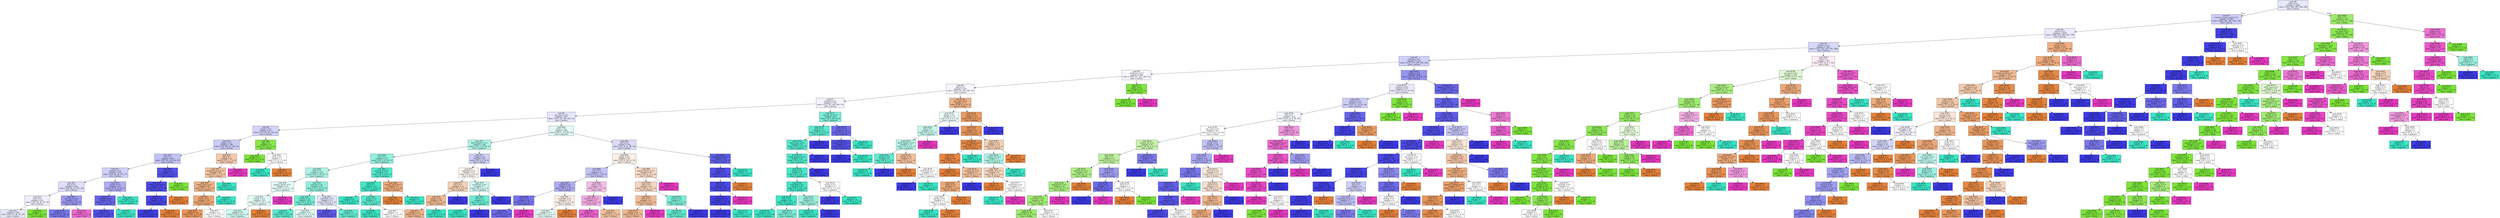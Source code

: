 digraph Tree {
node [shape=box, style="filled", color="black"] ;
0 [label=<node &#35;0<br/>cumin &le; 0.5<br/>samples = 2298<br/>value = [412, 568, 290, 769, 259]<br/>class = korean>, fillcolor="#e8e8fc"] ;
1 [label=<node &#35;1<br/>roasted_sesame_seed &le; 0.5<br/>samples = 1863<br/>value = [409, 224, 285, 766, 179]<br/>class = korean>, fillcolor="#cfcef9"] ;
0 -> 1 [labeldistance=2.5, labelangle=45, headlabel="True"] ;
2 [label=<node &#35;2<br/>starch &le; 0.5<br/>samples = 1628<br/>value = [406, 224, 280, 540, 178]<br/>class = korean>, fillcolor="#eae9fc"] ;
1 -> 2 ;
3 [label=<node &#35;3<br/>cilantro &le; 0.5<br/>samples = 1415<br/>value = [257, 222, 267, 501, 168]<br/>class = korean>, fillcolor="#d7d7fa"] ;
2 -> 3 ;
4 [label=<node &#35;4<br/>cayenne &le; 0.5<br/>samples = 1254<br/>value = [219, 170, 259, 500, 106]<br/>class = korean>, fillcolor="#d0cff9"] ;
3 -> 4 ;
5 [label=<node &#35;5<br/>cardamom &le; 0.5<br/>samples = 866<br/>value = [185, 117, 241, 268, 55]<br/>class = korean>, fillcolor="#f7f6fe"] ;
4 -> 5 ;
6 [label=<node &#35;6<br/>pork &le; 0.5<br/>samples = 833<br/>value = [185, 85, 241, 268, 54]<br/>class = korean>, fillcolor="#f6f6fe"] ;
5 -> 6 ;
7 [label=<node &#35;7<br/>seaweed &le; 0.5<br/>samples = 762<br/>value = [137, 85, 229, 260, 51]<br/>class = korean>, fillcolor="#f4f3fd"] ;
6 -> 7 ;
8 [label=<node &#35;8<br/>soy_sauce &le; 0.5<br/>samples = 697<br/>value = [137, 85, 180, 244, 51]<br/>class = korean>, fillcolor="#e7e6fc"] ;
7 -> 8 ;
9 [label=<node &#35;9<br/>yogurt &le; 0.5<br/>samples = 417<br/>value = [75, 85, 66, 158, 33]<br/>class = korean>, fillcolor="#d4d3f9"] ;
8 -> 9 ;
10 [label=<node &#35;10<br/>pepper &le; 0.5<br/>samples = 396<br/>value = [74, 66, 65, 158, 33]<br/>class = korean>, fillcolor="#cccbf8"] ;
9 -> 10 ;
11 [label=<node &#35;11<br/>nut &le; 0.5<br/>samples = 365<br/>value = [57, 65, 58, 158, 27]<br/>class = korean>, fillcolor="#c3c2f7"] ;
10 -> 11 ;
12 [label=<node &#35;12<br/>soybean &le; 0.5<br/>samples = 330<br/>value = [54, 64, 58, 127, 27]<br/>class = korean>, fillcolor="#d1d0f9"] ;
11 -> 12 ;
13 [label=<node &#35;13<br/>fish &le; 0.5<br/>samples = 288<br/>value = [54, 64, 43, 101, 26]<br/>class = korean>, fillcolor="#dfdefb"] ;
12 -> 13 ;
14 [label=<node &#35;14<br/>seed &le; 0.5<br/>samples = 253<br/>value = [52, 64, 40, 79, 18]<br/>class = korean>, fillcolor="#f0effd"] ;
13 -> 14 ;
15 [label=<node &#35;15<br/>samples = 246<br/>value = [52, 57, 40, 79, 18]<br/>class = korean>, fillcolor="#e8e8fc"] ;
14 -> 15 ;
16 [label=<node &#35;16<br/>samples = 7<br/>value = [0, 7, 0, 0, 0]<br/>class = indian>, fillcolor="#7be539"] ;
14 -> 16 ;
17 [label=<node &#35;17<br/>lime_juice &le; 0.5<br/>samples = 35<br/>value = [2, 0, 3, 22, 8]<br/>class = korean>, fillcolor="#9a98f2"] ;
13 -> 17 ;
18 [label=<node &#35;18<br/>samples = 30<br/>value = [2, 0, 2, 22, 4]<br/>class = korean>, fillcolor="#7876ed"] ;
17 -> 18 ;
19 [label=<node &#35;19<br/>samples = 5<br/>value = [0, 0, 1, 0, 4]<br/>class = thai>, fillcolor="#ec6ad0"] ;
17 -> 19 ;
20 [label=<node &#35;20<br/>barley &le; 0.5<br/>samples = 42<br/>value = [0, 0, 15, 26, 1]<br/>class = korean>, fillcolor="#b0aef4"] ;
12 -> 20 ;
21 [label=<node &#35;21<br/>enokidake &le; 0.5<br/>samples = 32<br/>value = [0, 0, 5, 26, 1]<br/>class = korean>, fillcolor="#6765eb"] ;
20 -> 21 ;
22 [label=<node &#35;22<br/>samples = 29<br/>value = [0, 0, 2, 26, 1]<br/>class = korean>, fillcolor="#524fe8"] ;
21 -> 22 ;
23 [label=<node &#35;23<br/>samples = 3<br/>value = [0, 0, 3, 0, 0]<br/>class = japanese>, fillcolor="#39e5c5"] ;
21 -> 23 ;
24 [label=<node &#35;24<br/>samples = 10<br/>value = [0, 0, 10, 0, 0]<br/>class = japanese>, fillcolor="#39e5c5"] ;
20 -> 24 ;
25 [label=<node &#35;25<br/>rose &le; 0.5<br/>samples = 35<br/>value = [3, 1, 0, 31, 0]<br/>class = korean>, fillcolor="#5452e8"] ;
11 -> 25 ;
26 [label=<node &#35;26<br/>chicken_broth &le; 0.5<br/>samples = 34<br/>value = [3, 0, 0, 31, 0]<br/>class = korean>, fillcolor="#4f4ce8"] ;
25 -> 26 ;
27 [label=<node &#35;27<br/>shellfish &le; 0.5<br/>samples = 33<br/>value = [2, 0, 0, 31, 0]<br/>class = korean>, fillcolor="#4946e7"] ;
26 -> 27 ;
28 [label=<node &#35;28<br/>samples = 32<br/>value = [1, 0, 0, 31, 0]<br/>class = korean>, fillcolor="#423fe6"] ;
27 -> 28 ;
29 [label=<node &#35;29<br/>samples = 1<br/>value = [1, 0, 0, 0, 0]<br/>class = chinese>, fillcolor="#e58139"] ;
27 -> 29 ;
30 [label=<node &#35;30<br/>samples = 1<br/>value = [1, 0, 0, 0, 0]<br/>class = chinese>, fillcolor="#e58139"] ;
26 -> 30 ;
31 [label=<node &#35;31<br/>samples = 1<br/>value = [0, 1, 0, 0, 0]<br/>class = indian>, fillcolor="#7be539"] ;
25 -> 31 ;
32 [label=<node &#35;32<br/>fish &le; 0.5<br/>samples = 31<br/>value = [17, 1, 7, 0, 6]<br/>class = chinese>, fillcolor="#f4caad"] ;
10 -> 32 ;
33 [label=<node &#35;33<br/>mandarin_peel &le; 0.5<br/>samples = 28<br/>value = [17, 1, 7, 0, 3]<br/>class = chinese>, fillcolor="#f3c3a1"] ;
32 -> 33 ;
34 [label=<node &#35;34<br/>lemon_juice &le; 0.5<br/>samples = 25<br/>value = [17, 1, 4, 0, 3]<br/>class = chinese>, fillcolor="#efb184"] ;
33 -> 34 ;
35 [label=<node &#35;35<br/>tomato &le; 0.5<br/>samples = 23<br/>value = [17, 1, 2, 0, 3]<br/>class = chinese>, fillcolor="#eda774"] ;
34 -> 35 ;
36 [label=<node &#35;36<br/>samples = 19<br/>value = [16, 0, 1, 0, 2]<br/>class = chinese>, fillcolor="#ea975c"] ;
35 -> 36 ;
37 [label=<node &#35;37<br/>samples = 4<br/>value = [1, 1, 1, 0, 1]<br/>class = chinese>, fillcolor="#ffffff"] ;
35 -> 37 ;
38 [label=<node &#35;38<br/>samples = 2<br/>value = [0, 0, 2, 0, 0]<br/>class = japanese>, fillcolor="#39e5c5"] ;
34 -> 38 ;
39 [label=<node &#35;39<br/>samples = 3<br/>value = [0, 0, 3, 0, 0]<br/>class = japanese>, fillcolor="#39e5c5"] ;
33 -> 39 ;
40 [label=<node &#35;40<br/>samples = 3<br/>value = [0, 0, 0, 0, 3]<br/>class = thai>, fillcolor="#e539c0"] ;
32 -> 40 ;
41 [label=<node &#35;41<br/>egg &le; 0.5<br/>samples = 21<br/>value = [1, 19, 1, 0, 0]<br/>class = indian>, fillcolor="#88e84d"] ;
9 -> 41 ;
42 [label=<node &#35;42<br/>samples = 19<br/>value = [0, 19, 0, 0, 0]<br/>class = indian>, fillcolor="#7be539"] ;
41 -> 42 ;
43 [label=<node &#35;43<br/>onion &le; 0.5<br/>samples = 2<br/>value = [1, 0, 1, 0, 0]<br/>class = chinese>, fillcolor="#ffffff"] ;
41 -> 43 ;
44 [label=<node &#35;44<br/>samples = 1<br/>value = [0, 0, 1, 0, 0]<br/>class = japanese>, fillcolor="#39e5c5"] ;
43 -> 44 ;
45 [label=<node &#35;45<br/>samples = 1<br/>value = [1, 0, 0, 0, 0]<br/>class = chinese>, fillcolor="#e58139"] ;
43 -> 45 ;
46 [label=<node &#35;46<br/>garlic &le; 0.5<br/>samples = 280<br/>value = [62, 0, 114, 86, 18]<br/>class = japanese>, fillcolor="#e2fbf7"] ;
8 -> 46 ;
47 [label=<node &#35;47<br/>black_pepper &le; 0.5<br/>samples = 166<br/>value = [31, 0, 93, 40, 2]<br/>class = japanese>, fillcolor="#acf4e7"] ;
46 -> 47 ;
48 [label=<node &#35;48<br/>wine &le; 0.5<br/>samples = 137<br/>value = [22, 0, 87, 26, 2]<br/>class = japanese>, fillcolor="#92f1df"] ;
47 -> 48 ;
49 [label=<node &#35;49<br/>sake &le; 0.5<br/>samples = 104<br/>value = [18, 0, 58, 26, 2]<br/>class = japanese>, fillcolor="#aef4e7"] ;
48 -> 49 ;
50 [label=<node &#35;50<br/>peanut_butter &le; 0.5<br/>samples = 52<br/>value = [17, 0, 22, 11, 2]<br/>class = japanese>, fillcolor="#e3fbf7"] ;
49 -> 50 ;
51 [label=<node &#35;51<br/>tomato &le; 0.5<br/>samples = 50<br/>value = [17, 0, 22, 11, 0]<br/>class = japanese>, fillcolor="#e1fbf6"] ;
50 -> 51 ;
52 [label=<node &#35;52<br/>samples = 47<br/>value = [14, 0, 22, 11, 0]<br/>class = japanese>, fillcolor="#cff9f1"] ;
51 -> 52 ;
53 [label=<node &#35;53<br/>samples = 3<br/>value = [3, 0, 0, 0, 0]<br/>class = chinese>, fillcolor="#e58139"] ;
51 -> 53 ;
54 [label=<node &#35;54<br/>samples = 2<br/>value = [0, 0, 0, 0, 2]<br/>class = thai>, fillcolor="#e539c0"] ;
50 -> 54 ;
55 [label=<node &#35;55<br/>soybean &le; 0.5<br/>samples = 52<br/>value = [1, 0, 36, 15, 0]<br/>class = japanese>, fillcolor="#8ff0de"] ;
49 -> 55 ;
56 [label=<node &#35;56<br/>chicken &le; 0.5<br/>samples = 39<br/>value = [1, 0, 30, 8, 0]<br/>class = japanese>, fillcolor="#72edd6"] ;
55 -> 56 ;
57 [label=<node &#35;57<br/>samples = 29<br/>value = [0, 0, 25, 4, 0]<br/>class = japanese>, fillcolor="#59e9ce"] ;
56 -> 57 ;
58 [label=<node &#35;58<br/>samples = 10<br/>value = [1, 0, 5, 4, 0]<br/>class = japanese>, fillcolor="#defbf5"] ;
56 -> 58 ;
59 [label=<node &#35;59<br/>vegetable &le; 0.5<br/>samples = 13<br/>value = [0, 0, 6, 7, 0]<br/>class = korean>, fillcolor="#e3e3fb"] ;
55 -> 59 ;
60 [label=<node &#35;60<br/>samples = 7<br/>value = [0, 0, 1, 6, 0]<br/>class = korean>, fillcolor="#5d5ae9"] ;
59 -> 60 ;
61 [label=<node &#35;61<br/>samples = 6<br/>value = [0, 0, 5, 1, 0]<br/>class = japanese>, fillcolor="#61ead1"] ;
59 -> 61 ;
62 [label=<node &#35;62<br/>peanut_oil &le; 0.5<br/>samples = 33<br/>value = [4, 0, 29, 0, 0]<br/>class = japanese>, fillcolor="#54e9cd"] ;
48 -> 62 ;
63 [label=<node &#35;63<br/>fish &le; 0.5<br/>samples = 29<br/>value = [1, 0, 28, 0, 0]<br/>class = japanese>, fillcolor="#40e6c7"] ;
62 -> 63 ;
64 [label=<node &#35;64<br/>samples = 22<br/>value = [0, 0, 22, 0, 0]<br/>class = japanese>, fillcolor="#39e5c5"] ;
63 -> 64 ;
65 [label=<node &#35;65<br/>ginger &le; 0.5<br/>samples = 7<br/>value = [1, 0, 6, 0, 0]<br/>class = japanese>, fillcolor="#5ae9cf"] ;
63 -> 65 ;
66 [label=<node &#35;66<br/>samples = 5<br/>value = [0, 0, 5, 0, 0]<br/>class = japanese>, fillcolor="#39e5c5"] ;
65 -> 66 ;
67 [label=<node &#35;67<br/>samples = 2<br/>value = [1, 0, 1, 0, 0]<br/>class = chinese>, fillcolor="#ffffff"] ;
65 -> 67 ;
68 [label=<node &#35;68<br/>sesame_seed &le; 0.5<br/>samples = 4<br/>value = [3, 0, 1, 0, 0]<br/>class = chinese>, fillcolor="#eeab7b"] ;
62 -> 68 ;
69 [label=<node &#35;69<br/>samples = 3<br/>value = [3, 0, 0, 0, 0]<br/>class = chinese>, fillcolor="#e58139"] ;
68 -> 69 ;
70 [label=<node &#35;70<br/>samples = 1<br/>value = [0, 0, 1, 0, 0]<br/>class = japanese>, fillcolor="#39e5c5"] ;
68 -> 70 ;
71 [label=<node &#35;71<br/>vinegar &le; 0.5<br/>samples = 29<br/>value = [9, 0, 6, 14, 0]<br/>class = korean>, fillcolor="#cecef8"] ;
47 -> 71 ;
72 [label=<node &#35;72<br/>vegetable &le; 0.5<br/>samples = 23<br/>value = [9, 0, 6, 8, 0]<br/>class = chinese>, fillcolor="#fdf7f2"] ;
71 -> 72 ;
73 [label=<node &#35;73<br/>fish &le; 0.5<br/>samples = 16<br/>value = [9, 0, 2, 5, 0]<br/>class = chinese>, fillcolor="#f6d1b7"] ;
72 -> 73 ;
74 [label=<node &#35;74<br/>pepper &le; 0.5<br/>samples = 14<br/>value = [9, 0, 2, 3, 0]<br/>class = chinese>, fillcolor="#f1ba93"] ;
73 -> 74 ;
75 [label=<node &#35;75<br/>samples = 13<br/>value = [9, 0, 1, 3, 0]<br/>class = chinese>, fillcolor="#efb388"] ;
74 -> 75 ;
76 [label=<node &#35;76<br/>samples = 1<br/>value = [0, 0, 1, 0, 0]<br/>class = japanese>, fillcolor="#39e5c5"] ;
74 -> 76 ;
77 [label=<node &#35;77<br/>samples = 2<br/>value = [0, 0, 0, 2, 0]<br/>class = korean>, fillcolor="#3c39e5"] ;
73 -> 77 ;
78 [label=<node &#35;78<br/>mushroom &le; 0.5<br/>samples = 7<br/>value = [0, 0, 4, 3, 0]<br/>class = japanese>, fillcolor="#cef8f0"] ;
72 -> 78 ;
79 [label=<node &#35;79<br/>fish &le; 0.5<br/>samples = 5<br/>value = [0, 0, 4, 1, 0]<br/>class = japanese>, fillcolor="#6aecd4"] ;
78 -> 79 ;
80 [label=<node &#35;80<br/>samples = 4<br/>value = [0, 0, 4, 0, 0]<br/>class = japanese>, fillcolor="#39e5c5"] ;
79 -> 80 ;
81 [label=<node &#35;81<br/>samples = 1<br/>value = [0, 0, 0, 1, 0]<br/>class = korean>, fillcolor="#3c39e5"] ;
79 -> 81 ;
82 [label=<node &#35;82<br/>samples = 2<br/>value = [0, 0, 0, 2, 0]<br/>class = korean>, fillcolor="#3c39e5"] ;
78 -> 82 ;
83 [label=<node &#35;83<br/>samples = 6<br/>value = [0, 0, 0, 6, 0]<br/>class = korean>, fillcolor="#3c39e5"] ;
71 -> 83 ;
84 [label=<node &#35;84<br/>beef &le; 0.5<br/>samples = 114<br/>value = [31, 0, 21, 46, 16]<br/>class = korean>, fillcolor="#dcdbfa"] ;
46 -> 84 ;
85 [label=<node &#35;85<br/>ginger &le; 0.5<br/>samples = 85<br/>value = [30, 0, 18, 22, 15]<br/>class = chinese>, fillcolor="#fcefe6"] ;
84 -> 85 ;
86 [label=<node &#35;86<br/>rice &le; 0.5<br/>samples = 43<br/>value = [10, 0, 7, 20, 6]<br/>class = korean>, fillcolor="#c4c3f7"] ;
85 -> 86 ;
87 [label=<node &#35;87<br/>scallion &le; 0.5<br/>samples = 32<br/>value = [8, 0, 5, 18, 1]<br/>class = korean>, fillcolor="#aeacf4"] ;
86 -> 87 ;
88 [label=<node &#35;88<br/>wine &le; 0.5<br/>samples = 20<br/>value = [3, 0, 1, 15, 1]<br/>class = korean>, fillcolor="#7573ed"] ;
87 -> 88 ;
89 [label=<node &#35;89<br/>samples = 19<br/>value = [3, 0, 1, 15, 0]<br/>class = korean>, fillcolor="#6d6aec"] ;
88 -> 89 ;
90 [label=<node &#35;90<br/>samples = 1<br/>value = [0, 0, 0, 0, 1]<br/>class = thai>, fillcolor="#e539c0"] ;
88 -> 90 ;
91 [label=<node &#35;91<br/>vegetable &le; 0.5<br/>samples = 12<br/>value = [5, 0, 4, 3, 0]<br/>class = chinese>, fillcolor="#fcefe6"] ;
87 -> 91 ;
92 [label=<node &#35;92<br/>samples = 10<br/>value = [3, 0, 4, 3, 0]<br/>class = japanese>, fillcolor="#e3fbf7"] ;
91 -> 92 ;
93 [label=<node &#35;93<br/>samples = 2<br/>value = [2, 0, 0, 0, 0]<br/>class = chinese>, fillcolor="#e58139"] ;
91 -> 93 ;
94 [label=<node &#35;94<br/>oyster &le; 0.5<br/>samples = 11<br/>value = [2, 0, 2, 2, 5]<br/>class = thai>, fillcolor="#f6bdea"] ;
86 -> 94 ;
95 [label=<node &#35;95<br/>sesame_oil &le; 0.5<br/>samples = 9<br/>value = [2, 0, 2, 0, 5]<br/>class = thai>, fillcolor="#f4aae4"] ;
94 -> 95 ;
96 [label=<node &#35;96<br/>samples = 6<br/>value = [0, 0, 1, 0, 5]<br/>class = thai>, fillcolor="#ea61cd"] ;
95 -> 96 ;
97 [label=<node &#35;97<br/>samples = 3<br/>value = [2, 0, 1, 0, 0]<br/>class = chinese>, fillcolor="#f2c09c"] ;
95 -> 97 ;
98 [label=<node &#35;98<br/>samples = 2<br/>value = [0, 0, 0, 2, 0]<br/>class = korean>, fillcolor="#3c39e5"] ;
94 -> 98 ;
99 [label=<node &#35;99<br/>peanut_butter &le; 0.5<br/>samples = 42<br/>value = [20, 0, 11, 2, 9]<br/>class = chinese>, fillcolor="#f7dac6"] ;
85 -> 99 ;
100 [label=<node &#35;100<br/>sake &le; 0.5<br/>samples = 38<br/>value = [20, 0, 11, 2, 5]<br/>class = chinese>, fillcolor="#f6d5bd"] ;
99 -> 100 ;
101 [label=<node &#35;101<br/>basil &le; 0.5<br/>samples = 31<br/>value = [19, 0, 6, 1, 5]<br/>class = chinese>, fillcolor="#f1bd98"] ;
100 -> 101 ;
102 [label=<node &#35;102<br/>samples = 29<br/>value = [19, 0, 6, 1, 3]<br/>class = chinese>, fillcolor="#f0b88f"] ;
101 -> 102 ;
103 [label=<node &#35;103<br/>samples = 2<br/>value = [0, 0, 0, 0, 2]<br/>class = thai>, fillcolor="#e539c0"] ;
101 -> 103 ;
104 [label=<node &#35;104<br/>potato &le; 0.5<br/>samples = 7<br/>value = [1, 0, 5, 1, 0]<br/>class = japanese>, fillcolor="#7beed8"] ;
100 -> 104 ;
105 [label=<node &#35;105<br/>samples = 6<br/>value = [1, 0, 5, 0, 0]<br/>class = japanese>, fillcolor="#61ead1"] ;
104 -> 105 ;
106 [label=<node &#35;106<br/>samples = 1<br/>value = [0, 0, 0, 1, 0]<br/>class = korean>, fillcolor="#3c39e5"] ;
104 -> 106 ;
107 [label=<node &#35;107<br/>samples = 4<br/>value = [0, 0, 0, 0, 4]<br/>class = thai>, fillcolor="#e539c0"] ;
99 -> 107 ;
108 [label=<node &#35;108<br/>chicken_broth &le; 0.5<br/>samples = 29<br/>value = [1, 0, 3, 24, 1]<br/>class = korean>, fillcolor="#625fea"] ;
84 -> 108 ;
109 [label=<node &#35;109<br/>leek &le; 0.5<br/>samples = 27<br/>value = [1, 0, 1, 24, 1]<br/>class = korean>, fillcolor="#5250e8"] ;
108 -> 109 ;
110 [label=<node &#35;110<br/>fish &le; 0.5<br/>samples = 26<br/>value = [0, 0, 1, 24, 1]<br/>class = korean>, fillcolor="#4c49e7"] ;
109 -> 110 ;
111 [label=<node &#35;111<br/>lemon_juice &le; 0.5<br/>samples = 25<br/>value = [0, 0, 1, 24, 0]<br/>class = korean>, fillcolor="#4441e6"] ;
110 -> 111 ;
112 [label=<node &#35;112<br/>samples = 24<br/>value = [0, 0, 0, 24, 0]<br/>class = korean>, fillcolor="#3c39e5"] ;
111 -> 112 ;
113 [label=<node &#35;113<br/>samples = 1<br/>value = [0, 0, 1, 0, 0]<br/>class = japanese>, fillcolor="#39e5c5"] ;
111 -> 113 ;
114 [label=<node &#35;114<br/>samples = 1<br/>value = [0, 0, 0, 0, 1]<br/>class = thai>, fillcolor="#e539c0"] ;
110 -> 114 ;
115 [label=<node &#35;115<br/>samples = 1<br/>value = [1, 0, 0, 0, 0]<br/>class = chinese>, fillcolor="#e58139"] ;
109 -> 115 ;
116 [label=<node &#35;116<br/>samples = 2<br/>value = [0, 0, 2, 0, 0]<br/>class = japanese>, fillcolor="#39e5c5"] ;
108 -> 116 ;
117 [label=<node &#35;117<br/>sesame_oil &le; 0.5<br/>samples = 65<br/>value = [0, 0, 49, 16, 0]<br/>class = japanese>, fillcolor="#7aedd8"] ;
7 -> 117 ;
118 [label=<node &#35;118<br/>beef &le; 0.5<br/>samples = 55<br/>value = [0, 0, 47, 8, 0]<br/>class = japanese>, fillcolor="#5be9cf"] ;
117 -> 118 ;
119 [label=<node &#35;119<br/>black_bean &le; 0.5<br/>samples = 53<br/>value = [0, 0, 47, 6, 0]<br/>class = japanese>, fillcolor="#52e8cc"] ;
118 -> 119 ;
120 [label=<node &#35;120<br/>black_pepper &le; 0.5<br/>samples = 52<br/>value = [0, 0, 47, 5, 0]<br/>class = japanese>, fillcolor="#4ee8cb"] ;
119 -> 120 ;
121 [label=<node &#35;121<br/>wheat &le; 0.5<br/>samples = 51<br/>value = [0, 0, 47, 4, 0]<br/>class = japanese>, fillcolor="#4ae7ca"] ;
120 -> 121 ;
122 [label=<node &#35;122<br/>vegetable &le; 0.5<br/>samples = 47<br/>value = [0, 0, 45, 2, 0]<br/>class = japanese>, fillcolor="#42e6c8"] ;
121 -> 122 ;
123 [label=<node &#35;123<br/>kelp &le; 0.5<br/>samples = 44<br/>value = [0, 0, 43, 1, 0]<br/>class = japanese>, fillcolor="#3ee6c6"] ;
122 -> 123 ;
124 [label=<node &#35;124<br/>samples = 40<br/>value = [0, 0, 40, 0, 0]<br/>class = japanese>, fillcolor="#39e5c5"] ;
123 -> 124 ;
125 [label=<node &#35;125<br/>samples = 4<br/>value = [0, 0, 3, 1, 0]<br/>class = japanese>, fillcolor="#7beed8"] ;
123 -> 125 ;
126 [label=<node &#35;126<br/>radish &le; 0.5<br/>samples = 3<br/>value = [0, 0, 2, 1, 0]<br/>class = japanese>, fillcolor="#9cf2e2"] ;
122 -> 126 ;
127 [label=<node &#35;127<br/>samples = 2<br/>value = [0, 0, 2, 0, 0]<br/>class = japanese>, fillcolor="#39e5c5"] ;
126 -> 127 ;
128 [label=<node &#35;128<br/>samples = 1<br/>value = [0, 0, 0, 1, 0]<br/>class = korean>, fillcolor="#3c39e5"] ;
126 -> 128 ;
129 [label=<node &#35;129<br/>shrimp &le; 0.5<br/>samples = 4<br/>value = [0, 0, 2, 2, 0]<br/>class = japanese>, fillcolor="#ffffff"] ;
121 -> 129 ;
130 [label=<node &#35;130<br/>samples = 2<br/>value = [0, 0, 0, 2, 0]<br/>class = korean>, fillcolor="#3c39e5"] ;
129 -> 130 ;
131 [label=<node &#35;131<br/>samples = 2<br/>value = [0, 0, 2, 0, 0]<br/>class = japanese>, fillcolor="#39e5c5"] ;
129 -> 131 ;
132 [label=<node &#35;132<br/>samples = 1<br/>value = [0, 0, 0, 1, 0]<br/>class = korean>, fillcolor="#3c39e5"] ;
120 -> 132 ;
133 [label=<node &#35;133<br/>samples = 1<br/>value = [0, 0, 0, 1, 0]<br/>class = korean>, fillcolor="#3c39e5"] ;
119 -> 133 ;
134 [label=<node &#35;134<br/>samples = 2<br/>value = [0, 0, 0, 2, 0]<br/>class = korean>, fillcolor="#3c39e5"] ;
118 -> 134 ;
135 [label=<node &#35;135<br/>citrus &le; 0.5<br/>samples = 10<br/>value = [0, 0, 2, 8, 0]<br/>class = korean>, fillcolor="#6d6aec"] ;
117 -> 135 ;
136 [label=<node &#35;136<br/>sesame_seed &le; 0.5<br/>samples = 9<br/>value = [0, 0, 1, 8, 0]<br/>class = korean>, fillcolor="#5452e8"] ;
135 -> 136 ;
137 [label=<node &#35;137<br/>samples = 8<br/>value = [0, 0, 0, 8, 0]<br/>class = korean>, fillcolor="#3c39e5"] ;
136 -> 137 ;
138 [label=<node &#35;138<br/>samples = 1<br/>value = [0, 0, 1, 0, 0]<br/>class = japanese>, fillcolor="#39e5c5"] ;
136 -> 138 ;
139 [label=<node &#35;139<br/>samples = 1<br/>value = [0, 0, 1, 0, 0]<br/>class = japanese>, fillcolor="#39e5c5"] ;
135 -> 139 ;
140 [label=<node &#35;140<br/>soy_sauce &le; 0.5<br/>samples = 71<br/>value = [48, 0, 12, 8, 3]<br/>class = chinese>, fillcolor="#efb286"] ;
6 -> 140 ;
141 [label=<node &#35;141<br/>ginger &le; 0.5<br/>samples = 16<br/>value = [3, 0, 6, 5, 2]<br/>class = japanese>, fillcolor="#edfdfa"] ;
140 -> 141 ;
142 [label=<node &#35;142<br/>fish &le; 0.5<br/>samples = 13<br/>value = [3, 0, 6, 2, 2]<br/>class = japanese>, fillcolor="#c4f7ee"] ;
141 -> 142 ;
143 [label=<node &#35;143<br/>black_pepper &le; 0.5<br/>samples = 11<br/>value = [3, 0, 6, 2, 0]<br/>class = japanese>, fillcolor="#b5f5e9"] ;
142 -> 143 ;
144 [label=<node &#35;144<br/>shrimp &le; 0.5<br/>samples = 6<br/>value = [0, 0, 5, 1, 0]<br/>class = japanese>, fillcolor="#61ead1"] ;
143 -> 144 ;
145 [label=<node &#35;145<br/>samples = 5<br/>value = [0, 0, 5, 0, 0]<br/>class = japanese>, fillcolor="#39e5c5"] ;
144 -> 145 ;
146 [label=<node &#35;146<br/>samples = 1<br/>value = [0, 0, 0, 1, 0]<br/>class = korean>, fillcolor="#3c39e5"] ;
144 -> 146 ;
147 [label=<node &#35;147<br/>vinegar &le; 0.5<br/>samples = 5<br/>value = [3, 0, 1, 1, 0]<br/>class = chinese>, fillcolor="#f2c09c"] ;
143 -> 147 ;
148 [label=<node &#35;148<br/>samples = 3<br/>value = [3, 0, 0, 0, 0]<br/>class = chinese>, fillcolor="#e58139"] ;
147 -> 148 ;
149 [label=<node &#35;149<br/>beef_broth &le; 0.5<br/>samples = 2<br/>value = [0, 0, 1, 1, 0]<br/>class = japanese>, fillcolor="#ffffff"] ;
147 -> 149 ;
150 [label=<node &#35;150<br/>samples = 1<br/>value = [0, 0, 0, 1, 0]<br/>class = korean>, fillcolor="#3c39e5"] ;
149 -> 150 ;
151 [label=<node &#35;151<br/>samples = 1<br/>value = [0, 0, 1, 0, 0]<br/>class = japanese>, fillcolor="#39e5c5"] ;
149 -> 151 ;
152 [label=<node &#35;152<br/>samples = 2<br/>value = [0, 0, 0, 0, 2]<br/>class = thai>, fillcolor="#e539c0"] ;
142 -> 152 ;
153 [label=<node &#35;153<br/>samples = 3<br/>value = [0, 0, 0, 3, 0]<br/>class = korean>, fillcolor="#3c39e5"] ;
141 -> 153 ;
154 [label=<node &#35;154<br/>yeast &le; 0.5<br/>samples = 55<br/>value = [45, 0, 6, 3, 1]<br/>class = chinese>, fillcolor="#ea9b61"] ;
140 -> 154 ;
155 [label=<node &#35;155<br/>rice &le; 0.5<br/>samples = 53<br/>value = [45, 0, 6, 1, 1]<br/>class = chinese>, fillcolor="#e9965b"] ;
154 -> 155 ;
156 [label=<node &#35;156<br/>chinese_cabbage &le; 0.5<br/>samples = 41<br/>value = [38, 0, 2, 1, 0]<br/>class = chinese>, fillcolor="#e78b48"] ;
155 -> 156 ;
157 [label=<node &#35;157<br/>sake &le; 0.5<br/>samples = 40<br/>value = [38, 0, 1, 1, 0]<br/>class = chinese>, fillcolor="#e68743"] ;
156 -> 157 ;
158 [label=<node &#35;158<br/>samples = 35<br/>value = [35, 0, 0, 0, 0]<br/>class = chinese>, fillcolor="#e58139"] ;
157 -> 158 ;
159 [label=<node &#35;159<br/>sesame_oil &le; 0.5<br/>samples = 5<br/>value = [3, 0, 1, 1, 0]<br/>class = chinese>, fillcolor="#f2c09c"] ;
157 -> 159 ;
160 [label=<node &#35;160<br/>garlic &le; 0.5<br/>samples = 4<br/>value = [3, 0, 1, 0, 0]<br/>class = chinese>, fillcolor="#eeab7b"] ;
159 -> 160 ;
161 [label=<node &#35;161<br/>parsley &le; 0.5<br/>samples = 2<br/>value = [1, 0, 1, 0, 0]<br/>class = chinese>, fillcolor="#ffffff"] ;
160 -> 161 ;
162 [label=<node &#35;162<br/>samples = 1<br/>value = [0, 0, 1, 0, 0]<br/>class = japanese>, fillcolor="#39e5c5"] ;
161 -> 162 ;
163 [label=<node &#35;163<br/>samples = 1<br/>value = [1, 0, 0, 0, 0]<br/>class = chinese>, fillcolor="#e58139"] ;
161 -> 163 ;
164 [label=<node &#35;164<br/>samples = 2<br/>value = [2, 0, 0, 0, 0]<br/>class = chinese>, fillcolor="#e58139"] ;
160 -> 164 ;
165 [label=<node &#35;165<br/>samples = 1<br/>value = [0, 0, 0, 1, 0]<br/>class = korean>, fillcolor="#3c39e5"] ;
159 -> 165 ;
166 [label=<node &#35;166<br/>samples = 1<br/>value = [0, 0, 1, 0, 0]<br/>class = japanese>, fillcolor="#39e5c5"] ;
156 -> 166 ;
167 [label=<node &#35;167<br/>pepper &le; 0.5<br/>samples = 12<br/>value = [7, 0, 4, 0, 1]<br/>class = chinese>, fillcolor="#f5d0b5"] ;
155 -> 167 ;
168 [label=<node &#35;168<br/>sesame_oil &le; 0.5<br/>samples = 7<br/>value = [2, 0, 4, 0, 1]<br/>class = japanese>, fillcolor="#b0f5e8"] ;
167 -> 168 ;
169 [label=<node &#35;169<br/>vegetable_oil &le; 0.5<br/>samples = 4<br/>value = [2, 0, 1, 0, 1]<br/>class = chinese>, fillcolor="#f6d5bd"] ;
168 -> 169 ;
170 [label=<node &#35;170<br/>samples = 2<br/>value = [2, 0, 0, 0, 0]<br/>class = chinese>, fillcolor="#e58139"] ;
169 -> 170 ;
171 [label=<node &#35;171<br/>mushroom &le; 0.5<br/>samples = 2<br/>value = [0, 0, 1, 0, 1]<br/>class = japanese>, fillcolor="#ffffff"] ;
169 -> 171 ;
172 [label=<node &#35;172<br/>samples = 1<br/>value = [0, 0, 1, 0, 0]<br/>class = japanese>, fillcolor="#39e5c5"] ;
171 -> 172 ;
173 [label=<node &#35;173<br/>samples = 1<br/>value = [0, 0, 0, 0, 1]<br/>class = thai>, fillcolor="#e539c0"] ;
171 -> 173 ;
174 [label=<node &#35;174<br/>samples = 3<br/>value = [0, 0, 3, 0, 0]<br/>class = japanese>, fillcolor="#39e5c5"] ;
168 -> 174 ;
175 [label=<node &#35;175<br/>samples = 5<br/>value = [5, 0, 0, 0, 0]<br/>class = chinese>, fillcolor="#e58139"] ;
167 -> 175 ;
176 [label=<node &#35;176<br/>samples = 2<br/>value = [0, 0, 0, 2, 0]<br/>class = korean>, fillcolor="#3c39e5"] ;
154 -> 176 ;
177 [label=<node &#35;177<br/>coffee &le; 0.5<br/>samples = 33<br/>value = [0, 32, 0, 0, 1]<br/>class = indian>, fillcolor="#7fe63f"] ;
5 -> 177 ;
178 [label=<node &#35;178<br/>samples = 32<br/>value = [0, 32, 0, 0, 0]<br/>class = indian>, fillcolor="#7be539"] ;
177 -> 178 ;
179 [label=<node &#35;179<br/>samples = 1<br/>value = [0, 0, 0, 0, 1]<br/>class = thai>, fillcolor="#e539c0"] ;
177 -> 179 ;
180 [label=<node &#35;180<br/>scallion &le; 0.5<br/>samples = 388<br/>value = [34, 53, 18, 232, 51]<br/>class = korean>, fillcolor="#9795f1"] ;
4 -> 180 ;
181 [label=<node &#35;181<br/>turmeric &le; 0.5<br/>samples = 177<br/>value = [15, 52, 10, 65, 35]<br/>class = korean>, fillcolor="#ebeafc"] ;
180 -> 181 ;
182 [label=<node &#35;182<br/>soybean &le; 0.5<br/>samples = 155<br/>value = [15, 31, 10, 65, 34]<br/>class = korean>, fillcolor="#cdccf8"] ;
181 -> 182 ;
183 [label=<node &#35;183<br/>fish &le; 0.5<br/>samples = 123<br/>value = [10, 31, 9, 39, 34]<br/>class = korean>, fillcolor="#f4f4fe"] ;
182 -> 183 ;
184 [label=<node &#35;184<br/>soy_sauce &le; 0.5<br/>samples = 93<br/>value = [10, 30, 9, 30, 14]<br/>class = indian>, fillcolor="#ffffff"] ;
183 -> 184 ;
185 [label=<node &#35;185<br/>sesame_oil &le; 0.5<br/>samples = 55<br/>value = [4, 30, 4, 12, 5]<br/>class = indian>, fillcolor="#c8f4ac"] ;
184 -> 185 ;
186 [label=<node &#35;186<br/>egg &le; 0.5<br/>samples = 51<br/>value = [4, 30, 3, 9, 5]<br/>class = indian>, fillcolor="#bdf29c"] ;
185 -> 186 ;
187 [label=<node &#35;187<br/>peanut_oil &le; 0.5<br/>samples = 44<br/>value = [3, 29, 3, 5, 4]<br/>class = indian>, fillcolor="#aeef85"] ;
186 -> 187 ;
188 [label=<node &#35;188<br/>lemongrass &le; 0.5<br/>samples = 42<br/>value = [1, 29, 3, 5, 4]<br/>class = indian>, fillcolor="#a9ee7f"] ;
187 -> 188 ;
189 [label=<node &#35;189<br/>cucumber &le; 0.5<br/>samples = 40<br/>value = [1, 29, 3, 5, 2]<br/>class = indian>, fillcolor="#a4ed77"] ;
188 -> 189 ;
190 [label=<node &#35;190<br/>samples = 38<br/>value = [0, 29, 2, 5, 2]<br/>class = indian>, fillcolor="#9fec6f"] ;
189 -> 190 ;
191 [label=<node &#35;191<br/>samples = 2<br/>value = [1, 0, 1, 0, 0]<br/>class = chinese>, fillcolor="#ffffff"] ;
189 -> 191 ;
192 [label=<node &#35;192<br/>samples = 2<br/>value = [0, 0, 0, 0, 2]<br/>class = thai>, fillcolor="#e539c0"] ;
188 -> 192 ;
193 [label=<node &#35;193<br/>samples = 2<br/>value = [2, 0, 0, 0, 0]<br/>class = chinese>, fillcolor="#e58139"] ;
187 -> 193 ;
194 [label=<node &#35;194<br/>corn &le; 0.5<br/>samples = 7<br/>value = [1, 1, 0, 4, 1]<br/>class = korean>, fillcolor="#9e9cf2"] ;
186 -> 194 ;
195 [label=<node &#35;195<br/>honey &le; 0.5<br/>samples = 5<br/>value = [0, 0, 0, 4, 1]<br/>class = korean>, fillcolor="#6d6aec"] ;
194 -> 195 ;
196 [label=<node &#35;196<br/>samples = 4<br/>value = [0, 0, 0, 4, 0]<br/>class = korean>, fillcolor="#3c39e5"] ;
195 -> 196 ;
197 [label=<node &#35;197<br/>samples = 1<br/>value = [0, 0, 0, 0, 1]<br/>class = thai>, fillcolor="#e539c0"] ;
195 -> 197 ;
198 [label=<node &#35;198<br/>basil &le; 0.5<br/>samples = 2<br/>value = [1, 1, 0, 0, 0]<br/>class = chinese>, fillcolor="#ffffff"] ;
194 -> 198 ;
199 [label=<node &#35;199<br/>samples = 1<br/>value = [1, 0, 0, 0, 0]<br/>class = chinese>, fillcolor="#e58139"] ;
198 -> 199 ;
200 [label=<node &#35;200<br/>samples = 1<br/>value = [0, 1, 0, 0, 0]<br/>class = indian>, fillcolor="#7be539"] ;
198 -> 200 ;
201 [label=<node &#35;201<br/>buckwheat &le; 0.5<br/>samples = 4<br/>value = [0, 0, 1, 3, 0]<br/>class = korean>, fillcolor="#7d7bee"] ;
185 -> 201 ;
202 [label=<node &#35;202<br/>samples = 3<br/>value = [0, 0, 0, 3, 0]<br/>class = korean>, fillcolor="#3c39e5"] ;
201 -> 202 ;
203 [label=<node &#35;203<br/>samples = 1<br/>value = [0, 0, 1, 0, 0]<br/>class = japanese>, fillcolor="#39e5c5"] ;
201 -> 203 ;
204 [label=<node &#35;204<br/>peanut &le; 0.5<br/>samples = 38<br/>value = [6, 0, 5, 18, 9]<br/>class = korean>, fillcolor="#c2c2f7"] ;
184 -> 204 ;
205 [label=<node &#35;205<br/>garlic &le; 0.5<br/>samples = 34<br/>value = [6, 0, 5, 18, 5]<br/>class = korean>, fillcolor="#abaaf4"] ;
204 -> 205 ;
206 [label=<node &#35;206<br/>egg &le; 0.5<br/>samples = 19<br/>value = [0, 0, 3, 14, 2]<br/>class = korean>, fillcolor="#7977ed"] ;
205 -> 206 ;
207 [label=<node &#35;207<br/>corn &le; 0.5<br/>samples = 17<br/>value = [0, 0, 1, 14, 2]<br/>class = korean>, fillcolor="#6361ea"] ;
206 -> 207 ;
208 [label=<node &#35;208<br/>rice &le; 0.5<br/>samples = 16<br/>value = [0, 0, 1, 14, 1]<br/>class = korean>, fillcolor="#5653e8"] ;
207 -> 208 ;
209 [label=<node &#35;209<br/>samples = 14<br/>value = [0, 0, 0, 13, 1]<br/>class = korean>, fillcolor="#4b48e7"] ;
208 -> 209 ;
210 [label=<node &#35;210<br/>samples = 2<br/>value = [0, 0, 1, 1, 0]<br/>class = japanese>, fillcolor="#ffffff"] ;
208 -> 210 ;
211 [label=<node &#35;211<br/>samples = 1<br/>value = [0, 0, 0, 0, 1]<br/>class = thai>, fillcolor="#e539c0"] ;
207 -> 211 ;
212 [label=<node &#35;212<br/>samples = 2<br/>value = [0, 0, 2, 0, 0]<br/>class = japanese>, fillcolor="#39e5c5"] ;
206 -> 212 ;
213 [label=<node &#35;213<br/>olive_oil &le; 0.5<br/>samples = 15<br/>value = [6, 0, 2, 4, 3]<br/>class = chinese>, fillcolor="#fae8db"] ;
205 -> 213 ;
214 [label=<node &#35;214<br/>radish &le; 0.5<br/>samples = 12<br/>value = [6, 0, 2, 4, 0]<br/>class = chinese>, fillcolor="#f8e0ce"] ;
213 -> 214 ;
215 [label=<node &#35;215<br/>bean &le; 0.5<br/>samples = 9<br/>value = [6, 0, 2, 1, 0]<br/>class = chinese>, fillcolor="#f0b78e"] ;
214 -> 215 ;
216 [label=<node &#35;216<br/>samples = 8<br/>value = [6, 0, 2, 0, 0]<br/>class = chinese>, fillcolor="#eeab7b"] ;
215 -> 216 ;
217 [label=<node &#35;217<br/>samples = 1<br/>value = [0, 0, 0, 1, 0]<br/>class = korean>, fillcolor="#3c39e5"] ;
215 -> 217 ;
218 [label=<node &#35;218<br/>samples = 3<br/>value = [0, 0, 0, 3, 0]<br/>class = korean>, fillcolor="#3c39e5"] ;
214 -> 218 ;
219 [label=<node &#35;219<br/>samples = 3<br/>value = [0, 0, 0, 0, 3]<br/>class = thai>, fillcolor="#e539c0"] ;
213 -> 219 ;
220 [label=<node &#35;220<br/>samples = 4<br/>value = [0, 0, 0, 0, 4]<br/>class = thai>, fillcolor="#e539c0"] ;
204 -> 220 ;
221 [label=<node &#35;221<br/>egg &le; 0.5<br/>samples = 30<br/>value = [0, 1, 0, 9, 20]<br/>class = thai>, fillcolor="#f197de"] ;
183 -> 221 ;
222 [label=<node &#35;222<br/>black_pepper &le; 0.5<br/>samples = 25<br/>value = [0, 1, 0, 4, 20]<br/>class = thai>, fillcolor="#eb68cf"] ;
221 -> 222 ;
223 [label=<node &#35;223<br/>nira &le; 0.5<br/>samples = 22<br/>value = [0, 1, 0, 2, 19]<br/>class = thai>, fillcolor="#e957c9"] ;
222 -> 223 ;
224 [label=<node &#35;224<br/>potato &le; 0.5<br/>samples = 21<br/>value = [0, 1, 0, 1, 19]<br/>class = thai>, fillcolor="#e84dc6"] ;
223 -> 224 ;
225 [label=<node &#35;225<br/>mango &le; 0.5<br/>samples = 20<br/>value = [0, 1, 0, 0, 19]<br/>class = thai>, fillcolor="#e643c3"] ;
224 -> 225 ;
226 [label=<node &#35;226<br/>samples = 18<br/>value = [0, 0, 0, 0, 18]<br/>class = thai>, fillcolor="#e539c0"] ;
225 -> 226 ;
227 [label=<node &#35;227<br/>lime &le; 0.5<br/>samples = 2<br/>value = [0, 1, 0, 0, 1]<br/>class = indian>, fillcolor="#ffffff"] ;
225 -> 227 ;
228 [label=<node &#35;228<br/>samples = 1<br/>value = [0, 1, 0, 0, 0]<br/>class = indian>, fillcolor="#7be539"] ;
227 -> 228 ;
229 [label=<node &#35;229<br/>samples = 1<br/>value = [0, 0, 0, 0, 1]<br/>class = thai>, fillcolor="#e539c0"] ;
227 -> 229 ;
230 [label=<node &#35;230<br/>samples = 1<br/>value = [0, 0, 0, 1, 0]<br/>class = korean>, fillcolor="#3c39e5"] ;
224 -> 230 ;
231 [label=<node &#35;231<br/>samples = 1<br/>value = [0, 0, 0, 1, 0]<br/>class = korean>, fillcolor="#3c39e5"] ;
223 -> 231 ;
232 [label=<node &#35;232<br/>garlic &le; 0.5<br/>samples = 3<br/>value = [0, 0, 0, 2, 1]<br/>class = korean>, fillcolor="#9e9cf2"] ;
222 -> 232 ;
233 [label=<node &#35;233<br/>samples = 1<br/>value = [0, 0, 0, 0, 1]<br/>class = thai>, fillcolor="#e539c0"] ;
232 -> 233 ;
234 [label=<node &#35;234<br/>samples = 2<br/>value = [0, 0, 0, 2, 0]<br/>class = korean>, fillcolor="#3c39e5"] ;
232 -> 234 ;
235 [label=<node &#35;235<br/>samples = 5<br/>value = [0, 0, 0, 5, 0]<br/>class = korean>, fillcolor="#3c39e5"] ;
221 -> 235 ;
236 [label=<node &#35;236<br/>pepper &le; 0.5<br/>samples = 32<br/>value = [5, 0, 1, 26, 0]<br/>class = korean>, fillcolor="#6765eb"] ;
182 -> 236 ;
237 [label=<node &#35;237<br/>wasabi &le; 0.5<br/>samples = 26<br/>value = [0, 0, 1, 25, 0]<br/>class = korean>, fillcolor="#4441e6"] ;
236 -> 237 ;
238 [label=<node &#35;238<br/>samples = 25<br/>value = [0, 0, 0, 25, 0]<br/>class = korean>, fillcolor="#3c39e5"] ;
237 -> 238 ;
239 [label=<node &#35;239<br/>samples = 1<br/>value = [0, 0, 1, 0, 0]<br/>class = japanese>, fillcolor="#39e5c5"] ;
237 -> 239 ;
240 [label=<node &#35;240<br/>zucchini &le; 0.5<br/>samples = 6<br/>value = [5, 0, 0, 1, 0]<br/>class = chinese>, fillcolor="#ea9a61"] ;
236 -> 240 ;
241 [label=<node &#35;241<br/>samples = 5<br/>value = [5, 0, 0, 0, 0]<br/>class = chinese>, fillcolor="#e58139"] ;
240 -> 241 ;
242 [label=<node &#35;242<br/>samples = 1<br/>value = [0, 0, 0, 1, 0]<br/>class = korean>, fillcolor="#3c39e5"] ;
240 -> 242 ;
243 [label=<node &#35;243<br/>basil &le; 0.5<br/>samples = 22<br/>value = [0, 21, 0, 0, 1]<br/>class = indian>, fillcolor="#81e642"] ;
181 -> 243 ;
244 [label=<node &#35;244<br/>samples = 21<br/>value = [0, 21, 0, 0, 0]<br/>class = indian>, fillcolor="#7be539"] ;
243 -> 244 ;
245 [label=<node &#35;245<br/>samples = 1<br/>value = [0, 0, 0, 0, 1]<br/>class = thai>, fillcolor="#e539c0"] ;
243 -> 245 ;
246 [label=<node &#35;246<br/>peanut_butter &le; 0.5<br/>samples = 211<br/>value = [19, 1, 8, 167, 16]<br/>class = korean>, fillcolor="#6966eb"] ;
180 -> 246 ;
247 [label=<node &#35;247<br/>mint &le; 0.5<br/>samples = 205<br/>value = [19, 1, 8, 167, 10]<br/>class = korean>, fillcolor="#6461ea"] ;
246 -> 247 ;
248 [label=<node &#35;248<br/>vinegar &le; 0.5<br/>samples = 198<br/>value = [19, 0, 7, 167, 5]<br/>class = korean>, fillcolor="#5e5bea"] ;
247 -> 248 ;
249 [label=<node &#35;249<br/>coconut &le; 0.5<br/>samples = 165<br/>value = [7, 0, 5, 149, 4]<br/>class = korean>, fillcolor="#504de8"] ;
248 -> 249 ;
250 [label=<node &#35;250<br/>roasted_peanut &le; 0.5<br/>samples = 163<br/>value = [7, 0, 5, 149, 2]<br/>class = korean>, fillcolor="#4d4be7"] ;
249 -> 250 ;
251 [label=<node &#35;251<br/>pork &le; 0.5<br/>samples = 161<br/>value = [7, 0, 4, 149, 1]<br/>class = korean>, fillcolor="#4b48e7"] ;
250 -> 251 ;
252 [label=<node &#35;252<br/>chicken &le; 0.5<br/>samples = 144<br/>value = [2, 0, 4, 137, 1]<br/>class = korean>, fillcolor="#4643e6"] ;
251 -> 252 ;
253 [label=<node &#35;253<br/>sherry &le; 0.5<br/>samples = 138<br/>value = [2, 0, 2, 134, 0]<br/>class = korean>, fillcolor="#423fe6"] ;
252 -> 253 ;
254 [label=<node &#35;254<br/>olive_oil &le; 0.5<br/>samples = 137<br/>value = [1, 0, 2, 134, 0]<br/>class = korean>, fillcolor="#403de6"] ;
253 -> 254 ;
255 [label=<node &#35;255<br/>samples = 136<br/>value = [1, 0, 1, 134, 0]<br/>class = korean>, fillcolor="#3f3ce5"] ;
254 -> 255 ;
256 [label=<node &#35;256<br/>samples = 1<br/>value = [0, 0, 1, 0, 0]<br/>class = japanese>, fillcolor="#39e5c5"] ;
254 -> 256 ;
257 [label=<node &#35;257<br/>samples = 1<br/>value = [1, 0, 0, 0, 0]<br/>class = chinese>, fillcolor="#e58139"] ;
253 -> 257 ;
258 [label=<node &#35;258<br/>fish &le; 0.5<br/>samples = 6<br/>value = [0, 0, 2, 3, 1]<br/>class = korean>, fillcolor="#cecef8"] ;
252 -> 258 ;
259 [label=<node &#35;259<br/>vegetable_oil &le; 0.5<br/>samples = 5<br/>value = [0, 0, 2, 3, 0]<br/>class = korean>, fillcolor="#bebdf6"] ;
258 -> 259 ;
260 [label=<node &#35;260<br/>samples = 4<br/>value = [0, 0, 1, 3, 0]<br/>class = korean>, fillcolor="#7d7bee"] ;
259 -> 260 ;
261 [label=<node &#35;261<br/>samples = 1<br/>value = [0, 0, 1, 0, 0]<br/>class = japanese>, fillcolor="#39e5c5"] ;
259 -> 261 ;
262 [label=<node &#35;262<br/>samples = 1<br/>value = [0, 0, 0, 0, 1]<br/>class = thai>, fillcolor="#e539c0"] ;
258 -> 262 ;
263 [label=<node &#35;263<br/>carrot &le; 0.5<br/>samples = 17<br/>value = [5, 0, 0, 12, 0]<br/>class = korean>, fillcolor="#8d8bf0"] ;
251 -> 263 ;
264 [label=<node &#35;264<br/>onion &le; 0.5<br/>samples = 15<br/>value = [3, 0, 0, 12, 0]<br/>class = korean>, fillcolor="#6d6aec"] ;
263 -> 264 ;
265 [label=<node &#35;265<br/>shrimp &le; 0.5<br/>samples = 6<br/>value = [3, 0, 0, 3, 0]<br/>class = chinese>, fillcolor="#ffffff"] ;
264 -> 265 ;
266 [label=<node &#35;266<br/>samples = 2<br/>value = [2, 0, 0, 0, 0]<br/>class = chinese>, fillcolor="#e58139"] ;
265 -> 266 ;
267 [label=<node &#35;267<br/>samples = 4<br/>value = [1, 0, 0, 3, 0]<br/>class = korean>, fillcolor="#7d7bee"] ;
265 -> 267 ;
268 [label=<node &#35;268<br/>samples = 9<br/>value = [0, 0, 0, 9, 0]<br/>class = korean>, fillcolor="#3c39e5"] ;
264 -> 268 ;
269 [label=<node &#35;269<br/>samples = 2<br/>value = [2, 0, 0, 0, 0]<br/>class = chinese>, fillcolor="#e58139"] ;
263 -> 269 ;
270 [label=<node &#35;270<br/>soy_sauce &le; 0.5<br/>samples = 2<br/>value = [0, 0, 1, 0, 1]<br/>class = japanese>, fillcolor="#ffffff"] ;
250 -> 270 ;
271 [label=<node &#35;271<br/>samples = 1<br/>value = [0, 0, 1, 0, 0]<br/>class = japanese>, fillcolor="#39e5c5"] ;
270 -> 271 ;
272 [label=<node &#35;272<br/>samples = 1<br/>value = [0, 0, 0, 0, 1]<br/>class = thai>, fillcolor="#e539c0"] ;
270 -> 272 ;
273 [label=<node &#35;273<br/>samples = 2<br/>value = [0, 0, 0, 0, 2]<br/>class = thai>, fillcolor="#e539c0"] ;
249 -> 273 ;
274 [label=<node &#35;274<br/>black_pepper &le; 0.5<br/>samples = 33<br/>value = [12, 0, 2, 18, 1]<br/>class = korean>, fillcolor="#c7c6f8"] ;
248 -> 274 ;
275 [label=<node &#35;275<br/>radish &le; 0.5<br/>samples = 24<br/>value = [12, 0, 2, 9, 1]<br/>class = chinese>, fillcolor="#fae6d7"] ;
274 -> 275 ;
276 [label=<node &#35;276<br/>vegetable &le; 0.5<br/>samples = 20<br/>value = [12, 0, 2, 5, 1]<br/>class = chinese>, fillcolor="#f3c4a3"] ;
275 -> 276 ;
277 [label=<node &#35;277<br/>cane_molasses &le; 0.5<br/>samples = 16<br/>value = [11, 0, 2, 2, 1]<br/>class = chinese>, fillcolor="#eeae80"] ;
276 -> 277 ;
278 [label=<node &#35;278<br/>chinese_cabbage &le; 0.5<br/>samples = 14<br/>value = [11, 0, 1, 2, 0]<br/>class = chinese>, fillcolor="#eca06b"] ;
277 -> 278 ;
279 [label=<node &#35;279<br/>sake &le; 0.5<br/>samples = 13<br/>value = [11, 0, 1, 1, 0]<br/>class = chinese>, fillcolor="#e9965a"] ;
278 -> 279 ;
280 [label=<node &#35;280<br/>samples = 11<br/>value = [10, 0, 0, 1, 0]<br/>class = chinese>, fillcolor="#e88e4d"] ;
279 -> 280 ;
281 [label=<node &#35;281<br/>samples = 2<br/>value = [1, 0, 1, 0, 0]<br/>class = chinese>, fillcolor="#ffffff"] ;
279 -> 281 ;
282 [label=<node &#35;282<br/>samples = 1<br/>value = [0, 0, 0, 1, 0]<br/>class = korean>, fillcolor="#3c39e5"] ;
278 -> 282 ;
283 [label=<node &#35;283<br/>corn &le; 0.5<br/>samples = 2<br/>value = [0, 0, 1, 0, 1]<br/>class = japanese>, fillcolor="#ffffff"] ;
277 -> 283 ;
284 [label=<node &#35;284<br/>samples = 1<br/>value = [0, 0, 1, 0, 0]<br/>class = japanese>, fillcolor="#39e5c5"] ;
283 -> 284 ;
285 [label=<node &#35;285<br/>samples = 1<br/>value = [0, 0, 0, 0, 1]<br/>class = thai>, fillcolor="#e539c0"] ;
283 -> 285 ;
286 [label=<node &#35;286<br/>sesame_oil &le; 0.5<br/>samples = 4<br/>value = [1, 0, 0, 3, 0]<br/>class = korean>, fillcolor="#7d7bee"] ;
276 -> 286 ;
287 [label=<node &#35;287<br/>samples = 1<br/>value = [1, 0, 0, 0, 0]<br/>class = chinese>, fillcolor="#e58139"] ;
286 -> 287 ;
288 [label=<node &#35;288<br/>samples = 3<br/>value = [0, 0, 0, 3, 0]<br/>class = korean>, fillcolor="#3c39e5"] ;
286 -> 288 ;
289 [label=<node &#35;289<br/>samples = 4<br/>value = [0, 0, 0, 4, 0]<br/>class = korean>, fillcolor="#3c39e5"] ;
275 -> 289 ;
290 [label=<node &#35;290<br/>samples = 9<br/>value = [0, 0, 0, 9, 0]<br/>class = korean>, fillcolor="#3c39e5"] ;
274 -> 290 ;
291 [label=<node &#35;291<br/>chive &le; 0.5<br/>samples = 7<br/>value = [0, 1, 1, 0, 5]<br/>class = thai>, fillcolor="#ee7bd5"] ;
247 -> 291 ;
292 [label=<node &#35;292<br/>wine &le; 0.5<br/>samples = 6<br/>value = [0, 0, 1, 0, 5]<br/>class = thai>, fillcolor="#ea61cd"] ;
291 -> 292 ;
293 [label=<node &#35;293<br/>samples = 5<br/>value = [0, 0, 0, 0, 5]<br/>class = thai>, fillcolor="#e539c0"] ;
292 -> 293 ;
294 [label=<node &#35;294<br/>samples = 1<br/>value = [0, 0, 1, 0, 0]<br/>class = japanese>, fillcolor="#39e5c5"] ;
292 -> 294 ;
295 [label=<node &#35;295<br/>samples = 1<br/>value = [0, 1, 0, 0, 0]<br/>class = indian>, fillcolor="#7be539"] ;
291 -> 295 ;
296 [label=<node &#35;296<br/>samples = 6<br/>value = [0, 0, 0, 0, 6]<br/>class = thai>, fillcolor="#e539c0"] ;
246 -> 296 ;
297 [label=<node &#35;297<br/>fish &le; 0.5<br/>samples = 161<br/>value = [38, 52, 8, 1, 62]<br/>class = thai>, fillcolor="#fdedf9"] ;
3 -> 297 ;
298 [label=<node &#35;298<br/>soy_sauce &le; 0.5<br/>samples = 106<br/>value = [34, 50, 6, 0, 16]<br/>class = indian>, fillcolor="#e2f9d3"] ;
297 -> 298 ;
299 [label=<node &#35;299<br/>sesame_oil &le; 0.5<br/>samples = 73<br/>value = [10, 50, 3, 0, 10]<br/>class = indian>, fillcolor="#abee81"] ;
298 -> 299 ;
300 [label=<node &#35;300<br/>shrimp &le; 0.5<br/>samples = 67<br/>value = [5, 50, 2, 0, 10]<br/>class = indian>, fillcolor="#a2ed74"] ;
299 -> 300 ;
301 [label=<node &#35;301<br/>scallion &le; 0.5<br/>samples = 60<br/>value = [5, 48, 1, 0, 6]<br/>class = indian>, fillcolor="#98eb65"] ;
300 -> 301 ;
302 [label=<node &#35;302<br/>bean &le; 0.5<br/>samples = 50<br/>value = [4, 43, 1, 0, 2]<br/>class = indian>, fillcolor="#8fe957"] ;
301 -> 302 ;
303 [label=<node &#35;303<br/>orange &le; 0.5<br/>samples = 44<br/>value = [1, 40, 1, 0, 2]<br/>class = indian>, fillcolor="#88e74c"] ;
302 -> 303 ;
304 [label=<node &#35;304<br/>root &le; 0.5<br/>samples = 43<br/>value = [1, 40, 0, 0, 2]<br/>class = indian>, fillcolor="#85e747"] ;
303 -> 304 ;
305 [label=<node &#35;305<br/>chicken_broth &le; 0.5<br/>samples = 42<br/>value = [1, 40, 0, 0, 1]<br/>class = indian>, fillcolor="#81e643"] ;
304 -> 305 ;
306 [label=<node &#35;306<br/>chicken &le; 0.5<br/>samples = 40<br/>value = [0, 39, 0, 0, 1]<br/>class = indian>, fillcolor="#7ee63e"] ;
305 -> 306 ;
307 [label=<node &#35;307<br/>samples = 31<br/>value = [0, 31, 0, 0, 0]<br/>class = indian>, fillcolor="#7be539"] ;
306 -> 307 ;
308 [label=<node &#35;308<br/>cayenne &le; 0.5<br/>samples = 9<br/>value = [0, 8, 0, 0, 1]<br/>class = indian>, fillcolor="#8ce852"] ;
306 -> 308 ;
309 [label=<node &#35;309<br/>samples = 2<br/>value = [0, 1, 0, 0, 1]<br/>class = indian>, fillcolor="#ffffff"] ;
308 -> 309 ;
310 [label=<node &#35;310<br/>samples = 7<br/>value = [0, 7, 0, 0, 0]<br/>class = indian>, fillcolor="#7be539"] ;
308 -> 310 ;
311 [label=<node &#35;311<br/>coriander &le; 0.5<br/>samples = 2<br/>value = [1, 1, 0, 0, 0]<br/>class = chinese>, fillcolor="#ffffff"] ;
305 -> 311 ;
312 [label=<node &#35;312<br/>samples = 1<br/>value = [1, 0, 0, 0, 0]<br/>class = chinese>, fillcolor="#e58139"] ;
311 -> 312 ;
313 [label=<node &#35;313<br/>samples = 1<br/>value = [0, 1, 0, 0, 0]<br/>class = indian>, fillcolor="#7be539"] ;
311 -> 313 ;
314 [label=<node &#35;314<br/>samples = 1<br/>value = [0, 0, 0, 0, 1]<br/>class = thai>, fillcolor="#e539c0"] ;
304 -> 314 ;
315 [label=<node &#35;315<br/>samples = 1<br/>value = [0, 0, 1, 0, 0]<br/>class = japanese>, fillcolor="#39e5c5"] ;
303 -> 315 ;
316 [label=<node &#35;316<br/>coconut &le; 0.5<br/>samples = 6<br/>value = [3, 3, 0, 0, 0]<br/>class = chinese>, fillcolor="#ffffff"] ;
302 -> 316 ;
317 [label=<node &#35;317<br/>carrot &le; 0.5<br/>samples = 4<br/>value = [3, 1, 0, 0, 0]<br/>class = chinese>, fillcolor="#eeab7b"] ;
316 -> 317 ;
318 [label=<node &#35;318<br/>samples = 3<br/>value = [3, 0, 0, 0, 0]<br/>class = chinese>, fillcolor="#e58139"] ;
317 -> 318 ;
319 [label=<node &#35;319<br/>samples = 1<br/>value = [0, 1, 0, 0, 0]<br/>class = indian>, fillcolor="#7be539"] ;
317 -> 319 ;
320 [label=<node &#35;320<br/>samples = 2<br/>value = [0, 2, 0, 0, 0]<br/>class = indian>, fillcolor="#7be539"] ;
316 -> 320 ;
321 [label=<node &#35;321<br/>bread &le; 0.5<br/>samples = 10<br/>value = [1, 5, 0, 0, 4]<br/>class = indian>, fillcolor="#e9fbde"] ;
301 -> 321 ;
322 [label=<node &#35;322<br/>garlic &le; 0.5<br/>samples = 8<br/>value = [1, 5, 0, 0, 2]<br/>class = indian>, fillcolor="#bdf29c"] ;
321 -> 322 ;
323 [label=<node &#35;323<br/>scallop &le; 0.5<br/>samples = 6<br/>value = [1, 5, 0, 0, 0]<br/>class = indian>, fillcolor="#95ea61"] ;
322 -> 323 ;
324 [label=<node &#35;324<br/>samples = 5<br/>value = [0, 5, 0, 0, 0]<br/>class = indian>, fillcolor="#7be539"] ;
323 -> 324 ;
325 [label=<node &#35;325<br/>samples = 1<br/>value = [1, 0, 0, 0, 0]<br/>class = chinese>, fillcolor="#e58139"] ;
323 -> 325 ;
326 [label=<node &#35;326<br/>samples = 2<br/>value = [0, 0, 0, 0, 2]<br/>class = thai>, fillcolor="#e539c0"] ;
322 -> 326 ;
327 [label=<node &#35;327<br/>samples = 2<br/>value = [0, 0, 0, 0, 2]<br/>class = thai>, fillcolor="#e539c0"] ;
321 -> 327 ;
328 [label=<node &#35;328<br/>vegetable_oil &le; 0.5<br/>samples = 7<br/>value = [0, 2, 1, 0, 4]<br/>class = thai>, fillcolor="#f5b0e6"] ;
300 -> 328 ;
329 [label=<node &#35;329<br/>zucchini &le; 0.5<br/>samples = 5<br/>value = [0, 1, 0, 0, 4]<br/>class = thai>, fillcolor="#ec6ad0"] ;
328 -> 329 ;
330 [label=<node &#35;330<br/>samples = 4<br/>value = [0, 0, 0, 0, 4]<br/>class = thai>, fillcolor="#e539c0"] ;
329 -> 330 ;
331 [label=<node &#35;331<br/>samples = 1<br/>value = [0, 1, 0, 0, 0]<br/>class = indian>, fillcolor="#7be539"] ;
329 -> 331 ;
332 [label=<node &#35;332<br/>rice &le; 0.5<br/>samples = 2<br/>value = [0, 1, 1, 0, 0]<br/>class = indian>, fillcolor="#ffffff"] ;
328 -> 332 ;
333 [label=<node &#35;333<br/>samples = 1<br/>value = [0, 1, 0, 0, 0]<br/>class = indian>, fillcolor="#7be539"] ;
332 -> 333 ;
334 [label=<node &#35;334<br/>samples = 1<br/>value = [0, 0, 1, 0, 0]<br/>class = japanese>, fillcolor="#39e5c5"] ;
332 -> 334 ;
335 [label=<node &#35;335<br/>chicken_broth &le; 0.5<br/>samples = 6<br/>value = [5, 0, 1, 0, 0]<br/>class = chinese>, fillcolor="#ea9a61"] ;
299 -> 335 ;
336 [label=<node &#35;336<br/>samples = 5<br/>value = [5, 0, 0, 0, 0]<br/>class = chinese>, fillcolor="#e58139"] ;
335 -> 336 ;
337 [label=<node &#35;337<br/>samples = 1<br/>value = [0, 0, 1, 0, 0]<br/>class = japanese>, fillcolor="#39e5c5"] ;
335 -> 337 ;
338 [label=<node &#35;338<br/>coconut &le; 0.5<br/>samples = 33<br/>value = [24, 0, 3, 0, 6]<br/>class = chinese>, fillcolor="#eeab7b"] ;
298 -> 338 ;
339 [label=<node &#35;339<br/>lime &le; 0.5<br/>samples = 31<br/>value = [24, 0, 3, 0, 4]<br/>class = chinese>, fillcolor="#eca26c"] ;
338 -> 339 ;
340 [label=<node &#35;340<br/>tomato &le; 0.5<br/>samples = 29<br/>value = [24, 0, 2, 0, 3]<br/>class = chinese>, fillcolor="#ea995f"] ;
339 -> 340 ;
341 [label=<node &#35;341<br/>cream &le; 0.5<br/>samples = 28<br/>value = [24, 0, 1, 0, 3]<br/>class = chinese>, fillcolor="#e99559"] ;
340 -> 341 ;
342 [label=<node &#35;342<br/>ginger &le; 0.5<br/>samples = 27<br/>value = [24, 0, 1, 0, 2]<br/>class = chinese>, fillcolor="#e89051"] ;
341 -> 342 ;
343 [label=<node &#35;343<br/>vegetable_oil &le; 0.5<br/>samples = 11<br/>value = [8, 0, 1, 0, 2]<br/>class = chinese>, fillcolor="#eeab7b"] ;
342 -> 343 ;
344 [label=<node &#35;344<br/>wheat &le; 0.5<br/>samples = 8<br/>value = [7, 0, 1, 0, 0]<br/>class = chinese>, fillcolor="#e99355"] ;
343 -> 344 ;
345 [label=<node &#35;345<br/>samples = 7<br/>value = [7, 0, 0, 0, 0]<br/>class = chinese>, fillcolor="#e58139"] ;
344 -> 345 ;
346 [label=<node &#35;346<br/>samples = 1<br/>value = [0, 0, 1, 0, 0]<br/>class = japanese>, fillcolor="#39e5c5"] ;
344 -> 346 ;
347 [label=<node &#35;347<br/>lemon_juice &le; 0.5<br/>samples = 3<br/>value = [1, 0, 0, 0, 2]<br/>class = thai>, fillcolor="#f29ce0"] ;
343 -> 347 ;
348 [label=<node &#35;348<br/>samples = 2<br/>value = [0, 0, 0, 0, 2]<br/>class = thai>, fillcolor="#e539c0"] ;
347 -> 348 ;
349 [label=<node &#35;349<br/>samples = 1<br/>value = [1, 0, 0, 0, 0]<br/>class = chinese>, fillcolor="#e58139"] ;
347 -> 349 ;
350 [label=<node &#35;350<br/>samples = 16<br/>value = [16, 0, 0, 0, 0]<br/>class = chinese>, fillcolor="#e58139"] ;
342 -> 350 ;
351 [label=<node &#35;351<br/>samples = 1<br/>value = [0, 0, 0, 0, 1]<br/>class = thai>, fillcolor="#e539c0"] ;
341 -> 351 ;
352 [label=<node &#35;352<br/>samples = 1<br/>value = [0, 0, 1, 0, 0]<br/>class = japanese>, fillcolor="#39e5c5"] ;
340 -> 352 ;
353 [label=<node &#35;353<br/>samples = 2<br/>value = [0, 0, 1, 0, 1]<br/>class = japanese>, fillcolor="#ffffff"] ;
339 -> 353 ;
354 [label=<node &#35;354<br/>samples = 2<br/>value = [0, 0, 0, 0, 2]<br/>class = thai>, fillcolor="#e539c0"] ;
338 -> 354 ;
355 [label=<node &#35;355<br/>sesame_oil &le; 0.5<br/>samples = 55<br/>value = [4, 2, 2, 1, 46]<br/>class = thai>, fillcolor="#ea5ccb"] ;
297 -> 355 ;
356 [label=<node &#35;356<br/>mandarin_peel &le; 0.5<br/>samples = 48<br/>value = [1, 2, 1, 1, 43]<br/>class = thai>, fillcolor="#e84fc7"] ;
355 -> 356 ;
357 [label=<node &#35;357<br/>crab &le; 0.5<br/>samples = 47<br/>value = [1, 2, 0, 1, 43]<br/>class = thai>, fillcolor="#e74bc6"] ;
356 -> 357 ;
358 [label=<node &#35;358<br/>cabbage &le; 0.5<br/>samples = 45<br/>value = [1, 2, 0, 0, 42]<br/>class = thai>, fillcolor="#e747c4"] ;
357 -> 358 ;
359 [label=<node &#35;359<br/>butter &le; 0.5<br/>samples = 43<br/>value = [0, 2, 0, 0, 41]<br/>class = thai>, fillcolor="#e643c3"] ;
358 -> 359 ;
360 [label=<node &#35;360<br/>tamarind &le; 0.5<br/>samples = 41<br/>value = [0, 1, 0, 0, 40]<br/>class = thai>, fillcolor="#e63ec2"] ;
359 -> 360 ;
361 [label=<node &#35;361<br/>samples = 39<br/>value = [0, 0, 0, 0, 39]<br/>class = thai>, fillcolor="#e539c0"] ;
360 -> 361 ;
362 [label=<node &#35;362<br/>garlic &le; 0.5<br/>samples = 2<br/>value = [0, 1, 0, 0, 1]<br/>class = indian>, fillcolor="#ffffff"] ;
360 -> 362 ;
363 [label=<node &#35;363<br/>samples = 1<br/>value = [0, 1, 0, 0, 0]<br/>class = indian>, fillcolor="#7be539"] ;
362 -> 363 ;
364 [label=<node &#35;364<br/>samples = 1<br/>value = [0, 0, 0, 0, 1]<br/>class = thai>, fillcolor="#e539c0"] ;
362 -> 364 ;
365 [label=<node &#35;365<br/>ginger &le; 0.5<br/>samples = 2<br/>value = [0, 1, 0, 0, 1]<br/>class = indian>, fillcolor="#ffffff"] ;
359 -> 365 ;
366 [label=<node &#35;366<br/>samples = 1<br/>value = [0, 1, 0, 0, 0]<br/>class = indian>, fillcolor="#7be539"] ;
365 -> 366 ;
367 [label=<node &#35;367<br/>samples = 1<br/>value = [0, 0, 0, 0, 1]<br/>class = thai>, fillcolor="#e539c0"] ;
365 -> 367 ;
368 [label=<node &#35;368<br/>cayenne &le; 0.5<br/>samples = 2<br/>value = [1, 0, 0, 0, 1]<br/>class = chinese>, fillcolor="#ffffff"] ;
358 -> 368 ;
369 [label=<node &#35;369<br/>samples = 1<br/>value = [1, 0, 0, 0, 0]<br/>class = chinese>, fillcolor="#e58139"] ;
368 -> 369 ;
370 [label=<node &#35;370<br/>samples = 1<br/>value = [0, 0, 0, 0, 1]<br/>class = thai>, fillcolor="#e539c0"] ;
368 -> 370 ;
371 [label=<node &#35;371<br/>pepper &le; 0.5<br/>samples = 2<br/>value = [0, 0, 0, 1, 1]<br/>class = korean>, fillcolor="#ffffff"] ;
357 -> 371 ;
372 [label=<node &#35;372<br/>samples = 1<br/>value = [0, 0, 0, 0, 1]<br/>class = thai>, fillcolor="#e539c0"] ;
371 -> 372 ;
373 [label=<node &#35;373<br/>samples = 1<br/>value = [0, 0, 0, 1, 0]<br/>class = korean>, fillcolor="#3c39e5"] ;
371 -> 373 ;
374 [label=<node &#35;374<br/>samples = 1<br/>value = [0, 0, 1, 0, 0]<br/>class = japanese>, fillcolor="#39e5c5"] ;
356 -> 374 ;
375 [label=<node &#35;375<br/>lime_juice &le; 0.5<br/>samples = 7<br/>value = [3, 0, 1, 0, 3]<br/>class = chinese>, fillcolor="#ffffff"] ;
355 -> 375 ;
376 [label=<node &#35;376<br/>clam &le; 0.5<br/>samples = 4<br/>value = [3, 0, 1, 0, 0]<br/>class = chinese>, fillcolor="#eeab7b"] ;
375 -> 376 ;
377 [label=<node &#35;377<br/>samples = 3<br/>value = [3, 0, 0, 0, 0]<br/>class = chinese>, fillcolor="#e58139"] ;
376 -> 377 ;
378 [label=<node &#35;378<br/>samples = 1<br/>value = [0, 0, 1, 0, 0]<br/>class = japanese>, fillcolor="#39e5c5"] ;
376 -> 378 ;
379 [label=<node &#35;379<br/>samples = 3<br/>value = [0, 0, 0, 0, 3]<br/>class = thai>, fillcolor="#e539c0"] ;
375 -> 379 ;
380 [label=<node &#35;380<br/>coconut &le; 0.5<br/>samples = 213<br/>value = [149, 2, 13, 39, 10]<br/>class = chinese>, fillcolor="#efaf82"] ;
2 -> 380 ;
381 [label=<node &#35;381<br/>pork &le; 0.5<br/>samples = 208<br/>value = [149, 2, 12, 39, 6]<br/>class = chinese>, fillcolor="#eead7e"] ;
380 -> 381 ;
382 [label=<node &#35;382<br/>chicken_broth &le; 0.5<br/>samples = 155<br/>value = [100, 2, 12, 36, 5]<br/>class = chinese>, fillcolor="#f1bb95"] ;
381 -> 382 ;
383 [label=<node &#35;383<br/>lime_juice &le; 0.5<br/>samples = 125<br/>value = [73, 2, 11, 36, 3]<br/>class = chinese>, fillcolor="#f4cbad"] ;
382 -> 383 ;
384 [label=<node &#35;384<br/>scallion &le; 0.5<br/>samples = 122<br/>value = [73, 2, 8, 36, 3]<br/>class = chinese>, fillcolor="#f4c9aa"] ;
383 -> 384 ;
385 [label=<node &#35;385<br/>shrimp &le; 0.5<br/>samples = 76<br/>value = [37, 2, 6, 28, 3]<br/>class = chinese>, fillcolor="#fae7da"] ;
384 -> 385 ;
386 [label=<node &#35;386<br/>pineapple &le; 0.5<br/>samples = 56<br/>value = [24, 2, 3, 26, 1]<br/>class = korean>, fillcolor="#f3f3fd"] ;
385 -> 386 ;
387 [label=<node &#35;387<br/>sherry &le; 0.5<br/>samples = 51<br/>value = [19, 2, 3, 26, 1]<br/>class = korean>, fillcolor="#d4d4f9"] ;
386 -> 387 ;
388 [label=<node &#35;388<br/>pepper &le; 0.5<br/>samples = 47<br/>value = [15, 2, 3, 26, 1]<br/>class = korean>, fillcolor="#bcbbf6"] ;
387 -> 388 ;
389 [label=<node &#35;389<br/>coriander &le; 0.5<br/>samples = 43<br/>value = [11, 2, 3, 26, 1]<br/>class = korean>, fillcolor="#a4a2f3"] ;
388 -> 389 ;
390 [label=<node &#35;390<br/>broccoli &le; 0.5<br/>samples = 41<br/>value = [11, 0, 3, 26, 1]<br/>class = korean>, fillcolor="#9e9cf2"] ;
389 -> 390 ;
391 [label=<node &#35;391<br/>pea &le; 0.5<br/>samples = 39<br/>value = [9, 0, 3, 26, 1]<br/>class = korean>, fillcolor="#908ff0"] ;
390 -> 391 ;
392 [label=<node &#35;392<br/>samples = 37<br/>value = [7, 0, 3, 26, 1]<br/>class = korean>, fillcolor="#8382ef"] ;
391 -> 392 ;
393 [label=<node &#35;393<br/>samples = 2<br/>value = [2, 0, 0, 0, 0]<br/>class = chinese>, fillcolor="#e58139"] ;
391 -> 393 ;
394 [label=<node &#35;394<br/>samples = 2<br/>value = [2, 0, 0, 0, 0]<br/>class = chinese>, fillcolor="#e58139"] ;
390 -> 394 ;
395 [label=<node &#35;395<br/>samples = 2<br/>value = [0, 2, 0, 0, 0]<br/>class = indian>, fillcolor="#7be539"] ;
389 -> 395 ;
396 [label=<node &#35;396<br/>samples = 4<br/>value = [4, 0, 0, 0, 0]<br/>class = chinese>, fillcolor="#e58139"] ;
388 -> 396 ;
397 [label=<node &#35;397<br/>samples = 4<br/>value = [4, 0, 0, 0, 0]<br/>class = chinese>, fillcolor="#e58139"] ;
387 -> 397 ;
398 [label=<node &#35;398<br/>samples = 5<br/>value = [5, 0, 0, 0, 0]<br/>class = chinese>, fillcolor="#e58139"] ;
386 -> 398 ;
399 [label=<node &#35;399<br/>carrot &le; 0.5<br/>samples = 20<br/>value = [13, 0, 3, 2, 2]<br/>class = chinese>, fillcolor="#f0b58b"] ;
385 -> 399 ;
400 [label=<node &#35;400<br/>wheat &le; 0.5<br/>samples = 18<br/>value = [13, 0, 2, 1, 2]<br/>class = chinese>, fillcolor="#eda877"] ;
399 -> 400 ;
401 [label=<node &#35;401<br/>tamarind &le; 0.5<br/>samples = 14<br/>value = [12, 0, 0, 0, 2]<br/>class = chinese>, fillcolor="#e9965a"] ;
400 -> 401 ;
402 [label=<node &#35;402<br/>cilantro &le; 0.5<br/>samples = 13<br/>value = [12, 0, 0, 0, 1]<br/>class = chinese>, fillcolor="#e78c49"] ;
401 -> 402 ;
403 [label=<node &#35;403<br/>samples = 11<br/>value = [11, 0, 0, 0, 0]<br/>class = chinese>, fillcolor="#e58139"] ;
402 -> 403 ;
404 [label=<node &#35;404<br/>samples = 2<br/>value = [1, 0, 0, 0, 1]<br/>class = chinese>, fillcolor="#ffffff"] ;
402 -> 404 ;
405 [label=<node &#35;405<br/>samples = 1<br/>value = [0, 0, 0, 0, 1]<br/>class = thai>, fillcolor="#e539c0"] ;
401 -> 405 ;
406 [label=<node &#35;406<br/>soy_sauce &le; 0.5<br/>samples = 4<br/>value = [1, 0, 2, 1, 0]<br/>class = japanese>, fillcolor="#bdf6ec"] ;
400 -> 406 ;
407 [label=<node &#35;407<br/>ginger &le; 0.5<br/>samples = 3<br/>value = [0, 0, 2, 1, 0]<br/>class = japanese>, fillcolor="#9cf2e2"] ;
406 -> 407 ;
408 [label=<node &#35;408<br/>samples = 2<br/>value = [0, 0, 2, 0, 0]<br/>class = japanese>, fillcolor="#39e5c5"] ;
407 -> 408 ;
409 [label=<node &#35;409<br/>samples = 1<br/>value = [0, 0, 0, 1, 0]<br/>class = korean>, fillcolor="#3c39e5"] ;
407 -> 409 ;
410 [label=<node &#35;410<br/>samples = 1<br/>value = [1, 0, 0, 0, 0]<br/>class = chinese>, fillcolor="#e58139"] ;
406 -> 410 ;
411 [label=<node &#35;411<br/>oyster &le; 0.5<br/>samples = 2<br/>value = [0, 0, 1, 1, 0]<br/>class = japanese>, fillcolor="#ffffff"] ;
399 -> 411 ;
412 [label=<node &#35;412<br/>samples = 1<br/>value = [0, 0, 1, 0, 0]<br/>class = japanese>, fillcolor="#39e5c5"] ;
411 -> 412 ;
413 [label=<node &#35;413<br/>samples = 1<br/>value = [0, 0, 0, 1, 0]<br/>class = korean>, fillcolor="#3c39e5"] ;
411 -> 413 ;
414 [label=<node &#35;414<br/>grape_juice &le; 0.5<br/>samples = 46<br/>value = [36, 0, 2, 8, 0]<br/>class = chinese>, fillcolor="#eca26d"] ;
384 -> 414 ;
415 [label=<node &#35;415<br/>cucumber &le; 0.5<br/>samples = 44<br/>value = [36, 0, 0, 8, 0]<br/>class = chinese>, fillcolor="#eb9d65"] ;
414 -> 415 ;
416 [label=<node &#35;416<br/>mackerel &le; 0.5<br/>samples = 41<br/>value = [35, 0, 0, 6, 0]<br/>class = chinese>, fillcolor="#e9975b"] ;
415 -> 416 ;
417 [label=<node &#35;417<br/>pumpkin &le; 0.5<br/>samples = 40<br/>value = [35, 0, 0, 5, 0]<br/>class = chinese>, fillcolor="#e99355"] ;
416 -> 417 ;
418 [label=<node &#35;418<br/>nut &le; 0.5<br/>samples = 39<br/>value = [35, 0, 0, 4, 0]<br/>class = chinese>, fillcolor="#e88f50"] ;
417 -> 418 ;
419 [label=<node &#35;419<br/>radish &le; 0.5<br/>samples = 34<br/>value = [32, 0, 0, 2, 0]<br/>class = chinese>, fillcolor="#e78945"] ;
418 -> 419 ;
420 [label=<node &#35;420<br/>vegetable &le; 0.5<br/>samples = 31<br/>value = [30, 0, 0, 1, 0]<br/>class = chinese>, fillcolor="#e68540"] ;
419 -> 420 ;
421 [label=<node &#35;421<br/>samples = 25<br/>value = [25, 0, 0, 0, 0]<br/>class = chinese>, fillcolor="#e58139"] ;
420 -> 421 ;
422 [label=<node &#35;422<br/>samples = 6<br/>value = [5, 0, 0, 1, 0]<br/>class = chinese>, fillcolor="#ea9a61"] ;
420 -> 422 ;
423 [label=<node &#35;423<br/>vegetable_oil &le; 0.5<br/>samples = 3<br/>value = [2, 0, 0, 1, 0]<br/>class = chinese>, fillcolor="#f2c09c"] ;
419 -> 423 ;
424 [label=<node &#35;424<br/>samples = 1<br/>value = [0, 0, 0, 1, 0]<br/>class = korean>, fillcolor="#3c39e5"] ;
423 -> 424 ;
425 [label=<node &#35;425<br/>samples = 2<br/>value = [2, 0, 0, 0, 0]<br/>class = chinese>, fillcolor="#e58139"] ;
423 -> 425 ;
426 [label=<node &#35;426<br/>cayenne &le; 0.5<br/>samples = 5<br/>value = [3, 0, 0, 2, 0]<br/>class = chinese>, fillcolor="#f6d5bd"] ;
418 -> 426 ;
427 [label=<node &#35;427<br/>samples = 2<br/>value = [0, 0, 0, 2, 0]<br/>class = korean>, fillcolor="#3c39e5"] ;
426 -> 427 ;
428 [label=<node &#35;428<br/>samples = 3<br/>value = [3, 0, 0, 0, 0]<br/>class = chinese>, fillcolor="#e58139"] ;
426 -> 428 ;
429 [label=<node &#35;429<br/>samples = 1<br/>value = [0, 0, 0, 1, 0]<br/>class = korean>, fillcolor="#3c39e5"] ;
417 -> 429 ;
430 [label=<node &#35;430<br/>samples = 1<br/>value = [0, 0, 0, 1, 0]<br/>class = korean>, fillcolor="#3c39e5"] ;
416 -> 430 ;
431 [label=<node &#35;431<br/>black_pepper &le; 0.5<br/>samples = 3<br/>value = [1, 0, 0, 2, 0]<br/>class = korean>, fillcolor="#9e9cf2"] ;
415 -> 431 ;
432 [label=<node &#35;432<br/>samples = 1<br/>value = [1, 0, 0, 0, 0]<br/>class = chinese>, fillcolor="#e58139"] ;
431 -> 432 ;
433 [label=<node &#35;433<br/>samples = 2<br/>value = [0, 0, 0, 2, 0]<br/>class = korean>, fillcolor="#3c39e5"] ;
431 -> 433 ;
434 [label=<node &#35;434<br/>samples = 2<br/>value = [0, 0, 2, 0, 0]<br/>class = japanese>, fillcolor="#39e5c5"] ;
414 -> 434 ;
435 [label=<node &#35;435<br/>samples = 3<br/>value = [0, 0, 3, 0, 0]<br/>class = japanese>, fillcolor="#39e5c5"] ;
383 -> 435 ;
436 [label=<node &#35;436<br/>olive_oil &le; 0.5<br/>samples = 30<br/>value = [27, 0, 1, 0, 2]<br/>class = chinese>, fillcolor="#e88e4e"] ;
382 -> 436 ;
437 [label=<node &#35;437<br/>sake &le; 0.5<br/>samples = 28<br/>value = [27, 0, 1, 0, 0]<br/>class = chinese>, fillcolor="#e68640"] ;
436 -> 437 ;
438 [label=<node &#35;438<br/>samples = 27<br/>value = [27, 0, 0, 0, 0]<br/>class = chinese>, fillcolor="#e58139"] ;
437 -> 438 ;
439 [label=<node &#35;439<br/>samples = 1<br/>value = [0, 0, 1, 0, 0]<br/>class = japanese>, fillcolor="#39e5c5"] ;
437 -> 439 ;
440 [label=<node &#35;440<br/>samples = 2<br/>value = [0, 0, 0, 0, 2]<br/>class = thai>, fillcolor="#e539c0"] ;
436 -> 440 ;
441 [label=<node &#35;441<br/>fish &le; 0.5<br/>samples = 53<br/>value = [49, 0, 0, 3, 1]<br/>class = chinese>, fillcolor="#e78b49"] ;
381 -> 441 ;
442 [label=<node &#35;442<br/>lettuce &le; 0.5<br/>samples = 51<br/>value = [49, 0, 0, 2, 0]<br/>class = chinese>, fillcolor="#e68641"] ;
441 -> 442 ;
443 [label=<node &#35;443<br/>barley &le; 0.5<br/>samples = 50<br/>value = [49, 0, 0, 1, 0]<br/>class = chinese>, fillcolor="#e6843d"] ;
442 -> 443 ;
444 [label=<node &#35;444<br/>samples = 49<br/>value = [49, 0, 0, 0, 0]<br/>class = chinese>, fillcolor="#e58139"] ;
443 -> 444 ;
445 [label=<node &#35;445<br/>samples = 1<br/>value = [0, 0, 0, 1, 0]<br/>class = korean>, fillcolor="#3c39e5"] ;
443 -> 445 ;
446 [label=<node &#35;446<br/>samples = 1<br/>value = [0, 0, 0, 1, 0]<br/>class = korean>, fillcolor="#3c39e5"] ;
442 -> 446 ;
447 [label=<node &#35;447<br/>lime_juice &le; 0.5<br/>samples = 2<br/>value = [0, 0, 0, 1, 1]<br/>class = korean>, fillcolor="#ffffff"] ;
441 -> 447 ;
448 [label=<node &#35;448<br/>samples = 1<br/>value = [0, 0, 0, 1, 0]<br/>class = korean>, fillcolor="#3c39e5"] ;
447 -> 448 ;
449 [label=<node &#35;449<br/>samples = 1<br/>value = [0, 0, 0, 0, 1]<br/>class = thai>, fillcolor="#e539c0"] ;
447 -> 449 ;
450 [label=<node &#35;450<br/>vanilla &le; 0.5<br/>samples = 5<br/>value = [0, 0, 1, 0, 4]<br/>class = thai>, fillcolor="#ec6ad0"] ;
380 -> 450 ;
451 [label=<node &#35;451<br/>samples = 4<br/>value = [0, 0, 0, 0, 4]<br/>class = thai>, fillcolor="#e539c0"] ;
450 -> 451 ;
452 [label=<node &#35;452<br/>samples = 1<br/>value = [0, 0, 1, 0, 0]<br/>class = japanese>, fillcolor="#39e5c5"] ;
450 -> 452 ;
453 [label=<node &#35;453<br/>cilantro &le; 0.5<br/>samples = 235<br/>value = [3, 0, 5, 226, 1]<br/>class = korean>, fillcolor="#4441e6"] ;
1 -> 453 ;
454 [label=<node &#35;454<br/>peanut_oil &le; 0.5<br/>samples = 233<br/>value = [2, 0, 5, 226, 0]<br/>class = korean>, fillcolor="#423fe6"] ;
453 -> 454 ;
455 [label=<node &#35;455<br/>wasabi &le; 0.5<br/>samples = 232<br/>value = [1, 0, 5, 226, 0]<br/>class = korean>, fillcolor="#413ee6"] ;
454 -> 455 ;
456 [label=<node &#35;456<br/>enokidake &le; 0.5<br/>samples = 231<br/>value = [1, 0, 4, 226, 0]<br/>class = korean>, fillcolor="#403de6"] ;
455 -> 456 ;
457 [label=<node &#35;457<br/>tuna &le; 0.5<br/>samples = 224<br/>value = [0, 0, 3, 221, 0]<br/>class = korean>, fillcolor="#3f3ce5"] ;
456 -> 457 ;
458 [label=<node &#35;458<br/>mustard &le; 0.5<br/>samples = 219<br/>value = [0, 0, 2, 217, 0]<br/>class = korean>, fillcolor="#3e3be5"] ;
457 -> 458 ;
459 [label=<node &#35;459<br/>seaweed &le; 0.5<br/>samples = 213<br/>value = [0, 0, 1, 212, 0]<br/>class = korean>, fillcolor="#3d3ae5"] ;
458 -> 459 ;
460 [label=<node &#35;460<br/>samples = 198<br/>value = [0, 0, 0, 198, 0]<br/>class = korean>, fillcolor="#3c39e5"] ;
459 -> 460 ;
461 [label=<node &#35;461<br/>garlic &le; 0.5<br/>samples = 15<br/>value = [0, 0, 1, 14, 0]<br/>class = korean>, fillcolor="#4a47e7"] ;
459 -> 461 ;
462 [label=<node &#35;462<br/>vinegar &le; 0.5<br/>samples = 4<br/>value = [0, 0, 1, 3, 0]<br/>class = korean>, fillcolor="#7d7bee"] ;
461 -> 462 ;
463 [label=<node &#35;463<br/>samples = 3<br/>value = [0, 0, 0, 3, 0]<br/>class = korean>, fillcolor="#3c39e5"] ;
462 -> 463 ;
464 [label=<node &#35;464<br/>samples = 1<br/>value = [0, 0, 1, 0, 0]<br/>class = japanese>, fillcolor="#39e5c5"] ;
462 -> 464 ;
465 [label=<node &#35;465<br/>samples = 11<br/>value = [0, 0, 0, 11, 0]<br/>class = korean>, fillcolor="#3c39e5"] ;
461 -> 465 ;
466 [label=<node &#35;466<br/>cucumber &le; 0.5<br/>samples = 6<br/>value = [0, 0, 1, 5, 0]<br/>class = korean>, fillcolor="#6361ea"] ;
458 -> 466 ;
467 [label=<node &#35;467<br/>samples = 4<br/>value = [0, 0, 0, 4, 0]<br/>class = korean>, fillcolor="#3c39e5"] ;
466 -> 467 ;
468 [label=<node &#35;468<br/>squid &le; 0.5<br/>samples = 2<br/>value = [0, 0, 1, 1, 0]<br/>class = japanese>, fillcolor="#ffffff"] ;
466 -> 468 ;
469 [label=<node &#35;469<br/>samples = 1<br/>value = [0, 0, 1, 0, 0]<br/>class = japanese>, fillcolor="#39e5c5"] ;
468 -> 469 ;
470 [label=<node &#35;470<br/>samples = 1<br/>value = [0, 0, 0, 1, 0]<br/>class = korean>, fillcolor="#3c39e5"] ;
468 -> 470 ;
471 [label=<node &#35;471<br/>chinese_cabbage &le; 0.5<br/>samples = 5<br/>value = [0, 0, 1, 4, 0]<br/>class = korean>, fillcolor="#6d6aec"] ;
457 -> 471 ;
472 [label=<node &#35;472<br/>samples = 4<br/>value = [0, 0, 0, 4, 0]<br/>class = korean>, fillcolor="#3c39e5"] ;
471 -> 472 ;
473 [label=<node &#35;473<br/>samples = 1<br/>value = [0, 0, 1, 0, 0]<br/>class = japanese>, fillcolor="#39e5c5"] ;
471 -> 473 ;
474 [label=<node &#35;474<br/>starch &le; 0.5<br/>samples = 7<br/>value = [1, 0, 1, 5, 0]<br/>class = korean>, fillcolor="#7d7bee"] ;
456 -> 474 ;
475 [label=<node &#35;475<br/>kelp &le; 0.5<br/>samples = 6<br/>value = [0, 0, 1, 5, 0]<br/>class = korean>, fillcolor="#6361ea"] ;
474 -> 475 ;
476 [label=<node &#35;476<br/>samples = 5<br/>value = [0, 0, 0, 5, 0]<br/>class = korean>, fillcolor="#3c39e5"] ;
475 -> 476 ;
477 [label=<node &#35;477<br/>samples = 1<br/>value = [0, 0, 1, 0, 0]<br/>class = japanese>, fillcolor="#39e5c5"] ;
475 -> 477 ;
478 [label=<node &#35;478<br/>samples = 1<br/>value = [1, 0, 0, 0, 0]<br/>class = chinese>, fillcolor="#e58139"] ;
474 -> 478 ;
479 [label=<node &#35;479<br/>samples = 1<br/>value = [0, 0, 1, 0, 0]<br/>class = japanese>, fillcolor="#39e5c5"] ;
455 -> 479 ;
480 [label=<node &#35;480<br/>samples = 1<br/>value = [1, 0, 0, 0, 0]<br/>class = chinese>, fillcolor="#e58139"] ;
454 -> 480 ;
481 [label=<node &#35;481<br/>macaroni &le; 0.5<br/>samples = 2<br/>value = [1, 0, 0, 0, 1]<br/>class = chinese>, fillcolor="#ffffff"] ;
453 -> 481 ;
482 [label=<node &#35;482<br/>samples = 1<br/>value = [1, 0, 0, 0, 0]<br/>class = chinese>, fillcolor="#e58139"] ;
481 -> 482 ;
483 [label=<node &#35;483<br/>samples = 1<br/>value = [0, 0, 0, 0, 1]<br/>class = thai>, fillcolor="#e539c0"] ;
481 -> 483 ;
484 [label=<node &#35;484<br/>fish &le; 0.5<br/>samples = 435<br/>value = [3, 344, 5, 3, 80]<br/>class = indian>, fillcolor="#9dec6c"] ;
0 -> 484 [labeldistance=2.5, labelangle=-45, headlabel="False"] ;
485 [label=<node &#35;485<br/>soy_sauce &le; 0.5<br/>samples = 381<br/>value = [3, 336, 2, 1, 39]<br/>class = indian>, fillcolor="#8ce853"] ;
484 -> 485 ;
486 [label=<node &#35;486<br/>lemongrass &le; 0.5<br/>samples = 353<br/>value = [1, 329, 1, 1, 21]<br/>class = indian>, fillcolor="#85e747"] ;
485 -> 486 ;
487 [label=<node &#35;487<br/>basil &le; 0.5<br/>samples = 348<br/>value = [1, 328, 1, 1, 17]<br/>class = indian>, fillcolor="#83e745"] ;
486 -> 487 ;
488 [label=<node &#35;488<br/>shallot &le; 0.5<br/>samples = 344<br/>value = [1, 327, 1, 1, 14]<br/>class = indian>, fillcolor="#82e643"] ;
487 -> 488 ;
489 [label=<node &#35;489<br/>seaweed &le; 0.5<br/>samples = 331<br/>value = [0, 320, 1, 1, 9]<br/>class = indian>, fillcolor="#80e640"] ;
488 -> 489 ;
490 [label=<node &#35;490<br/>marjoram &le; 0.5<br/>samples = 330<br/>value = [0, 320, 0, 1, 9]<br/>class = indian>, fillcolor="#7fe63f"] ;
489 -> 490 ;
491 [label=<node &#35;491<br/>star_anise &le; 0.5<br/>samples = 329<br/>value = [0, 320, 0, 1, 8]<br/>class = indian>, fillcolor="#7fe63f"] ;
490 -> 491 ;
492 [label=<node &#35;492<br/>squash &le; 0.5<br/>samples = 328<br/>value = [0, 320, 0, 1, 7]<br/>class = indian>, fillcolor="#7ee63e"] ;
491 -> 492 ;
493 [label=<node &#35;493<br/>peanut_butter &le; 0.5<br/>samples = 327<br/>value = [0, 320, 0, 1, 6]<br/>class = indian>, fillcolor="#7ee63d"] ;
492 -> 493 ;
494 [label=<node &#35;494<br/>asparagus &le; 0.5<br/>samples = 323<br/>value = [0, 318, 0, 1, 4]<br/>class = indian>, fillcolor="#7de53c"] ;
493 -> 494 ;
495 [label=<node &#35;495<br/>starch &le; 0.5<br/>samples = 321<br/>value = [0, 317, 0, 1, 3]<br/>class = indian>, fillcolor="#7de53b"] ;
494 -> 495 ;
496 [label=<node &#35;496<br/>beef &le; 0.5<br/>samples = 317<br/>value = [0, 314, 0, 1, 2]<br/>class = indian>, fillcolor="#7ce53b"] ;
495 -> 496 ;
497 [label=<node &#35;497<br/>lime_juice &le; 0.5<br/>samples = 309<br/>value = [0, 307, 0, 0, 2]<br/>class = indian>, fillcolor="#7ce53a"] ;
496 -> 497 ;
498 [label=<node &#35;498<br/>samples = 291<br/>value = [0, 290, 0, 0, 1]<br/>class = indian>, fillcolor="#7be53a"] ;
497 -> 498 ;
499 [label=<node &#35;499<br/>samples = 18<br/>value = [0, 17, 0, 0, 1]<br/>class = indian>, fillcolor="#83e745"] ;
497 -> 499 ;
500 [label=<node &#35;500<br/>garlic &le; 0.5<br/>samples = 8<br/>value = [0, 7, 0, 1, 0]<br/>class = indian>, fillcolor="#8ee955"] ;
496 -> 500 ;
501 [label=<node &#35;501<br/>samples = 1<br/>value = [0, 0, 0, 1, 0]<br/>class = korean>, fillcolor="#3c39e5"] ;
500 -> 501 ;
502 [label=<node &#35;502<br/>samples = 7<br/>value = [0, 7, 0, 0, 0]<br/>class = indian>, fillcolor="#7be539"] ;
500 -> 502 ;
503 [label=<node &#35;503<br/>zucchini &le; 0.5<br/>samples = 4<br/>value = [0, 3, 0, 0, 1]<br/>class = indian>, fillcolor="#a7ee7b"] ;
495 -> 503 ;
504 [label=<node &#35;504<br/>samples = 3<br/>value = [0, 3, 0, 0, 0]<br/>class = indian>, fillcolor="#7be539"] ;
503 -> 504 ;
505 [label=<node &#35;505<br/>samples = 1<br/>value = [0, 0, 0, 0, 1]<br/>class = thai>, fillcolor="#e539c0"] ;
503 -> 505 ;
506 [label=<node &#35;506<br/>rice &le; 0.5<br/>samples = 2<br/>value = [0, 1, 0, 0, 1]<br/>class = indian>, fillcolor="#ffffff"] ;
494 -> 506 ;
507 [label=<node &#35;507<br/>samples = 1<br/>value = [0, 1, 0, 0, 0]<br/>class = indian>, fillcolor="#7be539"] ;
506 -> 507 ;
508 [label=<node &#35;508<br/>samples = 1<br/>value = [0, 0, 0, 0, 1]<br/>class = thai>, fillcolor="#e539c0"] ;
506 -> 508 ;
509 [label=<node &#35;509<br/>wheat &le; 0.5<br/>samples = 4<br/>value = [0, 2, 0, 0, 2]<br/>class = indian>, fillcolor="#ffffff"] ;
493 -> 509 ;
510 [label=<node &#35;510<br/>samples = 2<br/>value = [0, 2, 0, 0, 0]<br/>class = indian>, fillcolor="#7be539"] ;
509 -> 510 ;
511 [label=<node &#35;511<br/>samples = 2<br/>value = [0, 0, 0, 0, 2]<br/>class = thai>, fillcolor="#e539c0"] ;
509 -> 511 ;
512 [label=<node &#35;512<br/>samples = 1<br/>value = [0, 0, 0, 0, 1]<br/>class = thai>, fillcolor="#e539c0"] ;
492 -> 512 ;
513 [label=<node &#35;513<br/>samples = 1<br/>value = [0, 0, 0, 0, 1]<br/>class = thai>, fillcolor="#e539c0"] ;
491 -> 513 ;
514 [label=<node &#35;514<br/>samples = 1<br/>value = [0, 0, 0, 0, 1]<br/>class = thai>, fillcolor="#e539c0"] ;
490 -> 514 ;
515 [label=<node &#35;515<br/>samples = 1<br/>value = [0, 0, 1, 0, 0]<br/>class = japanese>, fillcolor="#39e5c5"] ;
489 -> 515 ;
516 [label=<node &#35;516<br/>white_wine &le; 0.5<br/>samples = 13<br/>value = [1, 7, 0, 0, 5]<br/>class = indian>, fillcolor="#def8ce"] ;
488 -> 516 ;
517 [label=<node &#35;517<br/>chicken_broth &le; 0.5<br/>samples = 10<br/>value = [1, 7, 0, 0, 2]<br/>class = indian>, fillcolor="#acef83"] ;
516 -> 517 ;
518 [label=<node &#35;518<br/>parsley &le; 0.5<br/>samples = 9<br/>value = [0, 7, 0, 0, 2]<br/>class = indian>, fillcolor="#a1ec72"] ;
517 -> 518 ;
519 [label=<node &#35;519<br/>apricot &le; 0.5<br/>samples = 8<br/>value = [0, 7, 0, 0, 1]<br/>class = indian>, fillcolor="#8ee955"] ;
518 -> 519 ;
520 [label=<node &#35;520<br/>samples = 6<br/>value = [0, 6, 0, 0, 0]<br/>class = indian>, fillcolor="#7be539"] ;
519 -> 520 ;
521 [label=<node &#35;521<br/>samples = 2<br/>value = [0, 1, 0, 0, 1]<br/>class = indian>, fillcolor="#ffffff"] ;
519 -> 521 ;
522 [label=<node &#35;522<br/>samples = 1<br/>value = [0, 0, 0, 0, 1]<br/>class = thai>, fillcolor="#e539c0"] ;
518 -> 522 ;
523 [label=<node &#35;523<br/>samples = 1<br/>value = [1, 0, 0, 0, 0]<br/>class = chinese>, fillcolor="#e58139"] ;
517 -> 523 ;
524 [label=<node &#35;524<br/>samples = 3<br/>value = [0, 0, 0, 0, 3]<br/>class = thai>, fillcolor="#e539c0"] ;
516 -> 524 ;
525 [label=<node &#35;525<br/>coconut &le; 0.5<br/>samples = 4<br/>value = [0, 1, 0, 0, 3]<br/>class = thai>, fillcolor="#ee7bd5"] ;
487 -> 525 ;
526 [label=<node &#35;526<br/>samples = 1<br/>value = [0, 1, 0, 0, 0]<br/>class = indian>, fillcolor="#7be539"] ;
525 -> 526 ;
527 [label=<node &#35;527<br/>samples = 3<br/>value = [0, 0, 0, 0, 3]<br/>class = thai>, fillcolor="#e539c0"] ;
525 -> 527 ;
528 [label=<node &#35;528<br/>lime_juice &le; 0.5<br/>samples = 5<br/>value = [0, 1, 0, 0, 4]<br/>class = thai>, fillcolor="#ec6ad0"] ;
486 -> 528 ;
529 [label=<node &#35;529<br/>samples = 3<br/>value = [0, 0, 0, 0, 3]<br/>class = thai>, fillcolor="#e539c0"] ;
528 -> 529 ;
530 [label=<node &#35;530<br/>samples = 2<br/>value = [0, 1, 0, 0, 1]<br/>class = indian>, fillcolor="#ffffff"] ;
528 -> 530 ;
531 [label=<node &#35;531<br/>potato &le; 0.5<br/>samples = 28<br/>value = [2, 7, 1, 0, 18]<br/>class = thai>, fillcolor="#f197de"] ;
485 -> 531 ;
532 [label=<node &#35;532<br/>starch &le; 0.5<br/>samples = 25<br/>value = [2, 4, 1, 0, 18]<br/>class = thai>, fillcolor="#ee7bd5"] ;
531 -> 532 ;
533 [label=<node &#35;533<br/>cod &le; 0.5<br/>samples = 21<br/>value = [0, 4, 0, 0, 17]<br/>class = thai>, fillcolor="#eb68cf"] ;
532 -> 533 ;
534 [label=<node &#35;534<br/>cauliflower &le; 0.5<br/>samples = 20<br/>value = [0, 3, 0, 0, 17]<br/>class = thai>, fillcolor="#ea5ccb"] ;
533 -> 534 ;
535 [label=<node &#35;535<br/>sweet_potato &le; 0.5<br/>samples = 19<br/>value = [0, 2, 0, 0, 17]<br/>class = thai>, fillcolor="#e850c7"] ;
534 -> 535 ;
536 [label=<node &#35;536<br/>scallop &le; 0.5<br/>samples = 17<br/>value = [0, 1, 0, 0, 16]<br/>class = thai>, fillcolor="#e745c4"] ;
535 -> 536 ;
537 [label=<node &#35;537<br/>samples = 15<br/>value = [0, 0, 0, 0, 15]<br/>class = thai>, fillcolor="#e539c0"] ;
536 -> 537 ;
538 [label=<node &#35;538<br/>samples = 2<br/>value = [0, 1, 0, 0, 1]<br/>class = indian>, fillcolor="#ffffff"] ;
536 -> 538 ;
539 [label=<node &#35;539<br/>samples = 2<br/>value = [0, 1, 0, 0, 1]<br/>class = indian>, fillcolor="#ffffff"] ;
535 -> 539 ;
540 [label=<node &#35;540<br/>samples = 1<br/>value = [0, 1, 0, 0, 0]<br/>class = indian>, fillcolor="#7be539"] ;
534 -> 540 ;
541 [label=<node &#35;541<br/>samples = 1<br/>value = [0, 1, 0, 0, 0]<br/>class = indian>, fillcolor="#7be539"] ;
533 -> 541 ;
542 [label=<node &#35;542<br/>ginger &le; 0.5<br/>samples = 4<br/>value = [2, 0, 1, 0, 1]<br/>class = chinese>, fillcolor="#f6d5bd"] ;
532 -> 542 ;
543 [label=<node &#35;543<br/>scallion &le; 0.5<br/>samples = 2<br/>value = [0, 0, 1, 0, 1]<br/>class = japanese>, fillcolor="#ffffff"] ;
542 -> 543 ;
544 [label=<node &#35;544<br/>samples = 1<br/>value = [0, 0, 1, 0, 0]<br/>class = japanese>, fillcolor="#39e5c5"] ;
543 -> 544 ;
545 [label=<node &#35;545<br/>samples = 1<br/>value = [0, 0, 0, 0, 1]<br/>class = thai>, fillcolor="#e539c0"] ;
543 -> 545 ;
546 [label=<node &#35;546<br/>samples = 2<br/>value = [2, 0, 0, 0, 0]<br/>class = chinese>, fillcolor="#e58139"] ;
542 -> 546 ;
547 [label=<node &#35;547<br/>samples = 3<br/>value = [0, 3, 0, 0, 0]<br/>class = indian>, fillcolor="#7be539"] ;
531 -> 547 ;
548 [label=<node &#35;548<br/>yogurt &le; 0.5<br/>samples = 54<br/>value = [0, 8, 3, 2, 41]<br/>class = thai>, fillcolor="#ec71d2"] ;
484 -> 548 ;
549 [label=<node &#35;549<br/>soybean &le; 0.5<br/>samples = 49<br/>value = [0, 3, 3, 2, 41]<br/>class = thai>, fillcolor="#ea5bcb"] ;
548 -> 549 ;
550 [label=<node &#35;550<br/>coconut_oil &le; 0.5<br/>samples = 46<br/>value = [0, 3, 1, 1, 41]<br/>class = thai>, fillcolor="#e850c7"] ;
549 -> 550 ;
551 [label=<node &#35;551<br/>olive_oil &le; 0.5<br/>samples = 45<br/>value = [0, 2, 1, 1, 41]<br/>class = thai>, fillcolor="#e74bc6"] ;
550 -> 551 ;
552 [label=<node &#35;552<br/>beef &le; 0.5<br/>samples = 44<br/>value = [0, 1, 1, 1, 41]<br/>class = thai>, fillcolor="#e747c4"] ;
551 -> 552 ;
553 [label=<node &#35;553<br/>coconut &le; 0.5<br/>samples = 42<br/>value = [0, 0, 1, 1, 40]<br/>class = thai>, fillcolor="#e643c3"] ;
552 -> 553 ;
554 [label=<node &#35;554<br/>black_pepper &le; 0.5<br/>samples = 5<br/>value = [0, 0, 1, 1, 3]<br/>class = thai>, fillcolor="#f29ce0"] ;
553 -> 554 ;
555 [label=<node &#35;555<br/>samples = 3<br/>value = [0, 0, 0, 0, 3]<br/>class = thai>, fillcolor="#e539c0"] ;
554 -> 555 ;
556 [label=<node &#35;556<br/>garlic &le; 0.5<br/>samples = 2<br/>value = [0, 0, 1, 1, 0]<br/>class = japanese>, fillcolor="#ffffff"] ;
554 -> 556 ;
557 [label=<node &#35;557<br/>samples = 1<br/>value = [0, 0, 1, 0, 0]<br/>class = japanese>, fillcolor="#39e5c5"] ;
556 -> 557 ;
558 [label=<node &#35;558<br/>samples = 1<br/>value = [0, 0, 0, 1, 0]<br/>class = korean>, fillcolor="#3c39e5"] ;
556 -> 558 ;
559 [label=<node &#35;559<br/>samples = 37<br/>value = [0, 0, 0, 0, 37]<br/>class = thai>, fillcolor="#e539c0"] ;
553 -> 559 ;
560 [label=<node &#35;560<br/>butter &le; 0.5<br/>samples = 2<br/>value = [0, 1, 0, 0, 1]<br/>class = indian>, fillcolor="#ffffff"] ;
552 -> 560 ;
561 [label=<node &#35;561<br/>samples = 1<br/>value = [0, 0, 0, 0, 1]<br/>class = thai>, fillcolor="#e539c0"] ;
560 -> 561 ;
562 [label=<node &#35;562<br/>samples = 1<br/>value = [0, 1, 0, 0, 0]<br/>class = indian>, fillcolor="#7be539"] ;
560 -> 562 ;
563 [label=<node &#35;563<br/>samples = 1<br/>value = [0, 1, 0, 0, 0]<br/>class = indian>, fillcolor="#7be539"] ;
551 -> 563 ;
564 [label=<node &#35;564<br/>samples = 1<br/>value = [0, 1, 0, 0, 0]<br/>class = indian>, fillcolor="#7be539"] ;
550 -> 564 ;
565 [label=<node &#35;565<br/>sake &le; 0.5<br/>samples = 3<br/>value = [0, 0, 2, 1, 0]<br/>class = japanese>, fillcolor="#9cf2e2"] ;
549 -> 565 ;
566 [label=<node &#35;566<br/>samples = 1<br/>value = [0, 0, 0, 1, 0]<br/>class = korean>, fillcolor="#3c39e5"] ;
565 -> 566 ;
567 [label=<node &#35;567<br/>samples = 2<br/>value = [0, 0, 2, 0, 0]<br/>class = japanese>, fillcolor="#39e5c5"] ;
565 -> 567 ;
568 [label=<node &#35;568<br/>samples = 5<br/>value = [0, 5, 0, 0, 0]<br/>class = indian>, fillcolor="#7be539"] ;
548 -> 568 ;
}